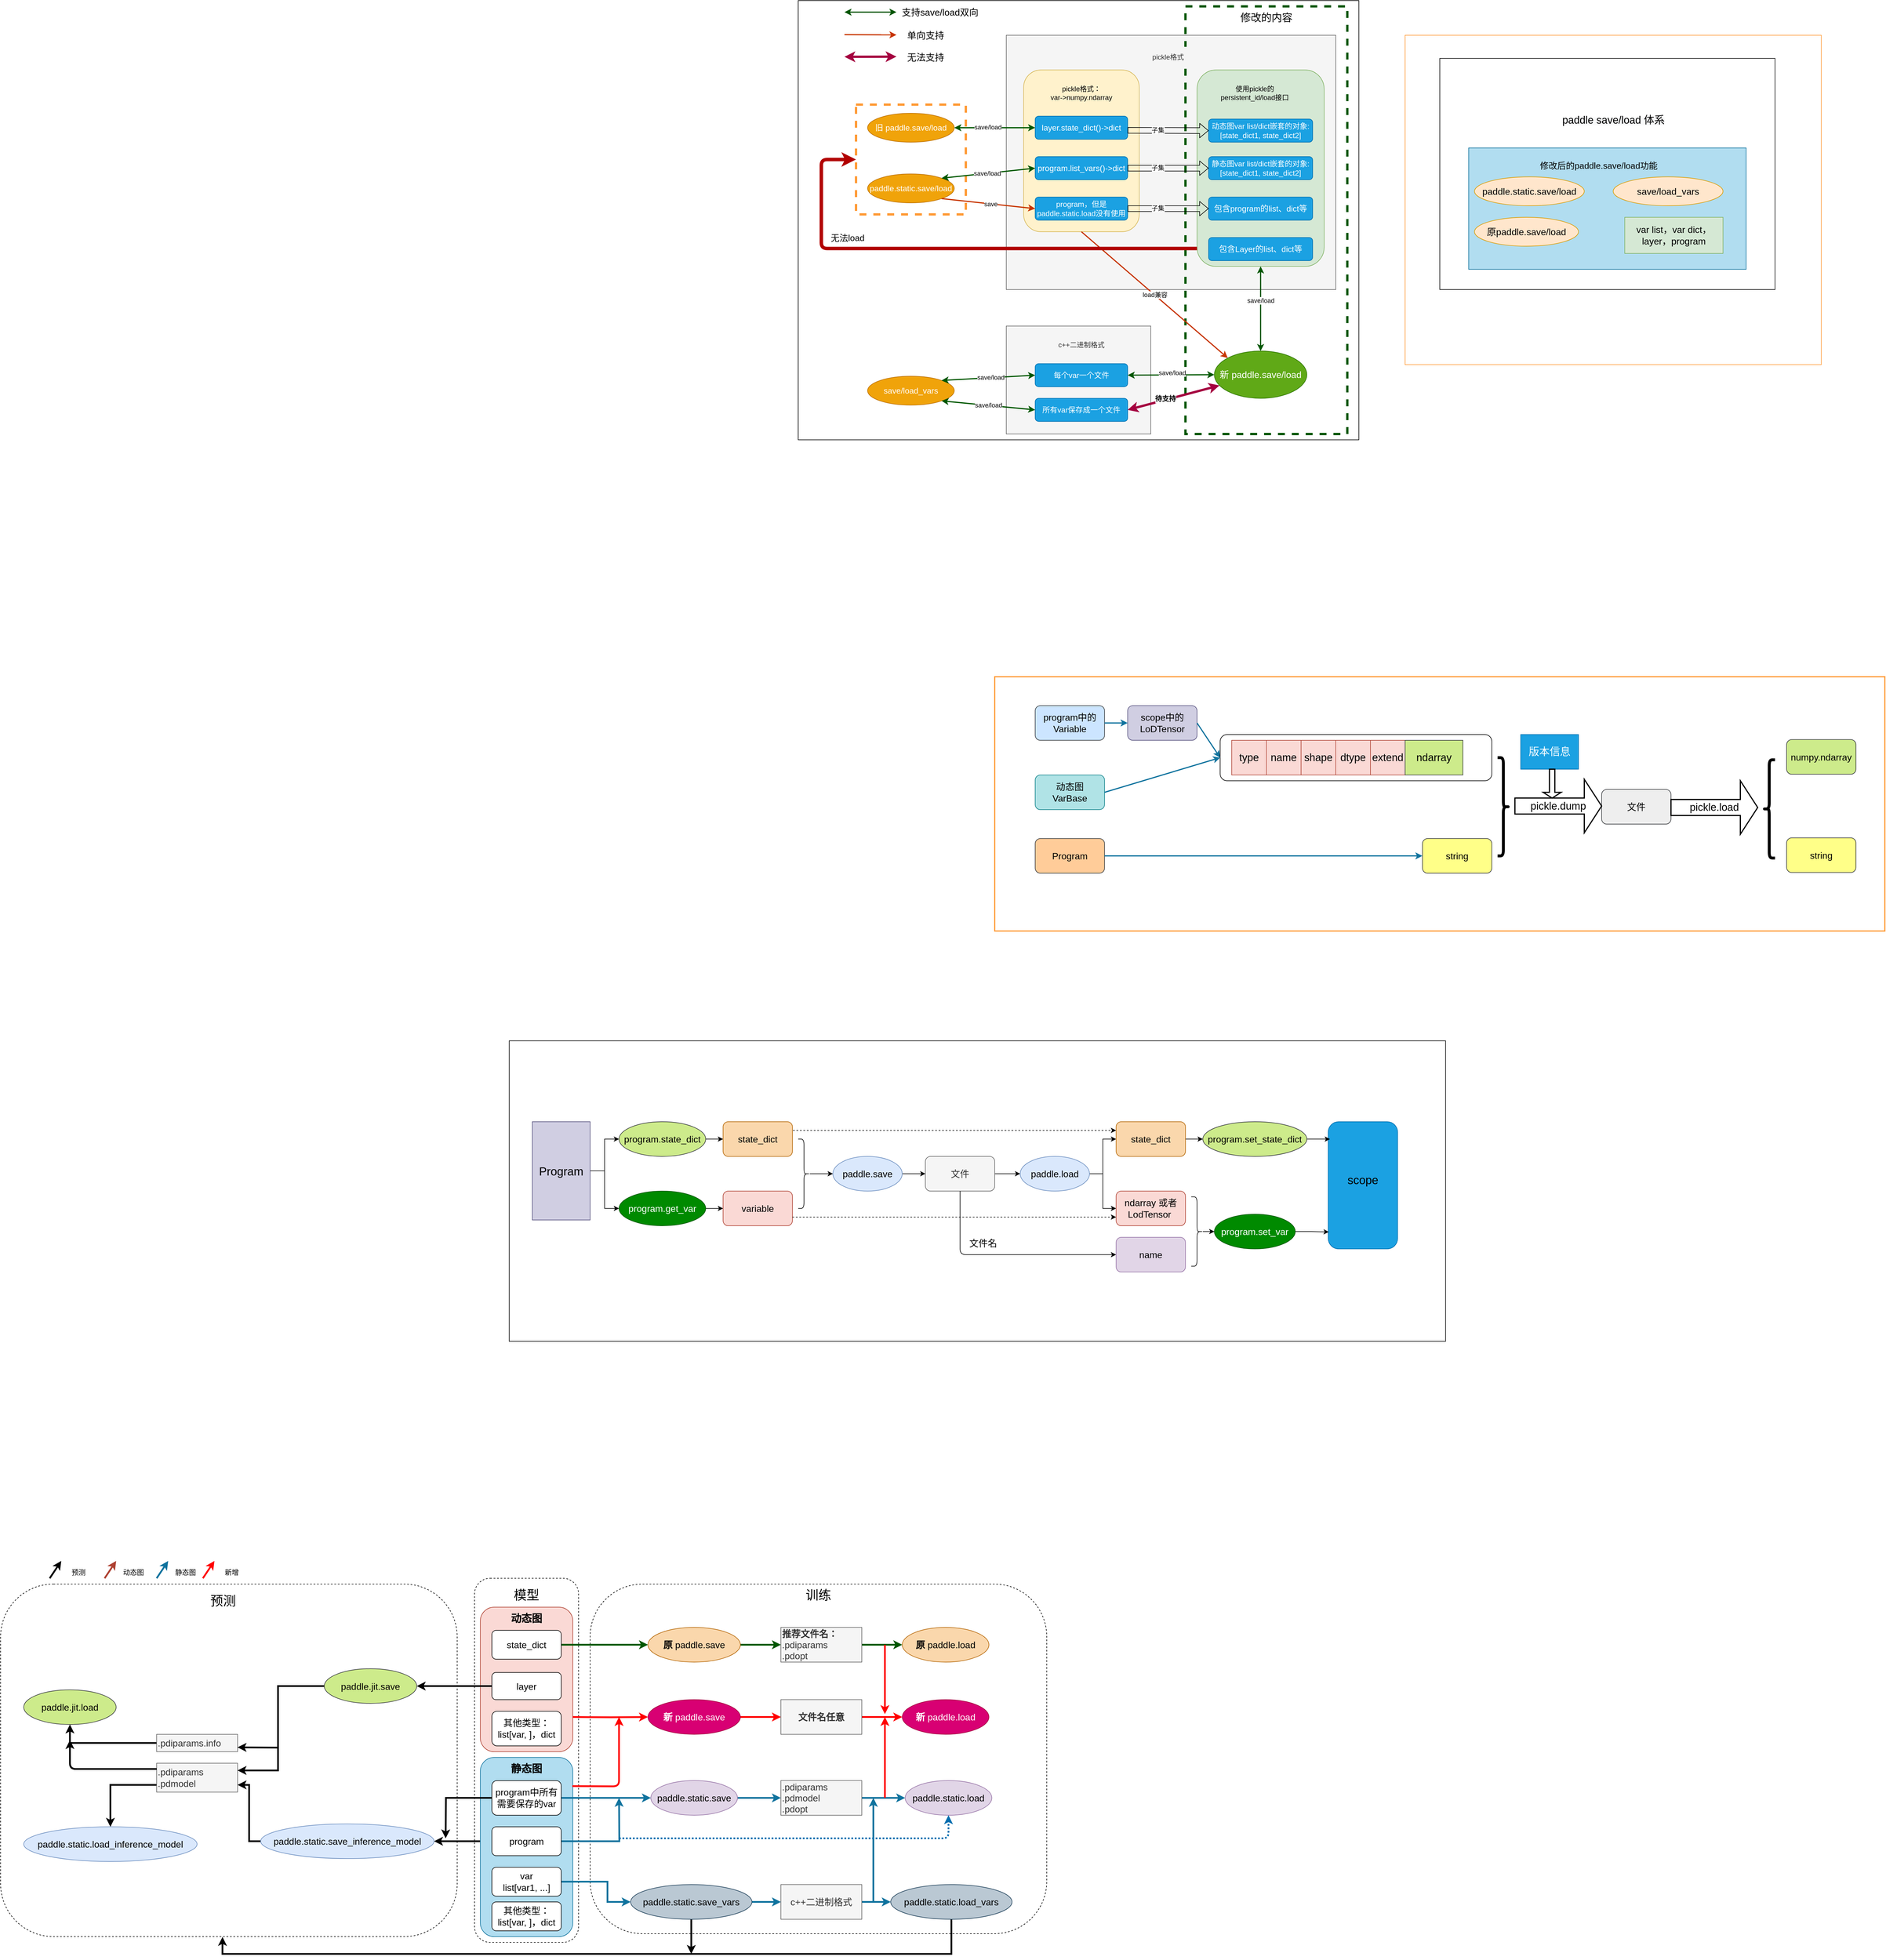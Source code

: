 <mxfile version="14.2.9" type="github">
  <diagram id="tt5JFjFHPFmkW61CNUUX" name="Page-1">
    <mxGraphModel dx="3497" dy="1063" grid="1" gridSize="10" guides="1" tooltips="1" connect="1" arrows="1" fold="1" page="1" pageScale="1" pageWidth="827" pageHeight="1169" math="0" shadow="0">
      <root>
        <mxCell id="0" />
        <mxCell id="1" parent="0" />
        <mxCell id="Ph8qUbonIxoOzbeLghJh-135" value="&lt;font style=&quot;font-size: 16px&quot;&gt;&lt;br&gt;&lt;/font&gt;" style="rounded=1;whiteSpace=wrap;html=1;strokeColor=#000000;strokeWidth=1;dashed=1;fillColor=none;" vertex="1" parent="1">
          <mxGeometry x="-450" y="2800" width="790" height="605" as="geometry" />
        </mxCell>
        <mxCell id="Ph8qUbonIxoOzbeLghJh-85" value="&lt;font style=&quot;font-size: 16px&quot;&gt;&lt;br&gt;&lt;/font&gt;" style="rounded=1;whiteSpace=wrap;html=1;strokeColor=#000000;strokeWidth=1;dashed=1;fillColor=none;" vertex="1" parent="1">
          <mxGeometry x="-1470" y="2800" width="790" height="610" as="geometry" />
        </mxCell>
        <mxCell id="Ph8qUbonIxoOzbeLghJh-73" value="&lt;font style=&quot;font-size: 16px&quot;&gt;&lt;br&gt;&lt;/font&gt;" style="rounded=1;whiteSpace=wrap;html=1;strokeColor=#000000;strokeWidth=1;dashed=1;fillColor=none;" vertex="1" parent="1">
          <mxGeometry x="-650" y="2790" width="180" height="630" as="geometry" />
        </mxCell>
        <mxCell id="Ph8qUbonIxoOzbeLghJh-91" value="" style="edgeStyle=orthogonalEdgeStyle;rounded=0;orthogonalLoop=1;jettySize=auto;html=1;exitX=0;exitY=0.5;exitDx=0;exitDy=0;fillColor=#d0cee2;strokeWidth=3;" edge="1" parent="1" source="Ph8qUbonIxoOzbeLghJh-66" target="Ph8qUbonIxoOzbeLghJh-76">
          <mxGeometry relative="1" as="geometry" />
        </mxCell>
        <mxCell id="Ph8qUbonIxoOzbeLghJh-63" value="&lt;font style=&quot;font-size: 16px&quot;&gt;&lt;br&gt;&lt;/font&gt;" style="rounded=1;whiteSpace=wrap;html=1;strokeColor=#10739e;strokeWidth=1;fillColor=#b1ddf0;" vertex="1" parent="1">
          <mxGeometry x="-640" y="3100" width="160" height="310" as="geometry" />
        </mxCell>
        <mxCell id="0Mp4NktpAigXA8W8LPm4-13" value="" style="rounded=0;whiteSpace=wrap;html=1;" parent="1" vertex="1">
          <mxGeometry x="-90" y="60" width="970" height="760" as="geometry" />
        </mxCell>
        <mxCell id="qJTZwnVhEVgrwr9GslrN-109" value="" style="rounded=0;whiteSpace=wrap;html=1;strokeColor=#FF9933;strokeWidth=2;fillColor=#FFFFFF;" parent="1" vertex="1">
          <mxGeometry x="250" y="1230" width="1540" height="440" as="geometry" />
        </mxCell>
        <mxCell id="qJTZwnVhEVgrwr9GslrN-70" value="" style="rounded=0;whiteSpace=wrap;html=1;strokeColor=#FF9933;strokeWidth=1;fillColor=#FFFFFF;" parent="1" vertex="1">
          <mxGeometry x="960" y="120" width="720" height="570" as="geometry" />
        </mxCell>
        <mxCell id="qJTZwnVhEVgrwr9GslrN-68" value="&lt;meta charset=&quot;utf-8&quot;&gt;&lt;span style=&quot;color: rgb(0, 0, 0); font-family: helvetica; font-size: 15px; font-style: normal; font-weight: 400; letter-spacing: normal; text-align: center; text-indent: 0px; text-transform: none; word-spacing: 0px; background-color: rgb(248, 249, 250); display: inline; float: none;&quot;&gt;新 paddle.save、load&lt;/span&gt;" style="rounded=0;whiteSpace=wrap;html=1;strokeWidth=1;fillColor=#FFFFFF;" parent="1" vertex="1">
          <mxGeometry x="1020" y="160" width="580" height="400" as="geometry" />
        </mxCell>
        <mxCell id="qJTZwnVhEVgrwr9GslrN-66" value="" style="rounded=0;whiteSpace=wrap;html=1;strokeWidth=1;fillColor=#b1ddf0;strokeColor=#10739e;" parent="1" vertex="1">
          <mxGeometry x="1070" y="315" width="480" height="210" as="geometry" />
        </mxCell>
        <mxCell id="FwvYShrbWAnCKhNYx9Qg-18" value="" style="rounded=0;whiteSpace=wrap;html=1;fillColor=#f5f5f5;strokeColor=#666666;fontColor=#333333;" parent="1" vertex="1">
          <mxGeometry x="270" y="120" width="570" height="440" as="geometry" />
        </mxCell>
        <mxCell id="qJTZwnVhEVgrwr9GslrN-50" value="" style="rounded=0;whiteSpace=wrap;html=1;dashed=1;strokeColor=#005700;strokeWidth=4;fontColor=#ffffff;fillColor=none;" parent="1" vertex="1">
          <mxGeometry x="580" y="70" width="280" height="740" as="geometry" />
        </mxCell>
        <mxCell id="qJTZwnVhEVgrwr9GslrN-44" value="" style="rounded=0;whiteSpace=wrap;html=1;strokeColor=#FF9933;strokeWidth=4;fillColor=none;dashed=1;" parent="1" vertex="1">
          <mxGeometry x="10" y="240" width="190" height="190" as="geometry" />
        </mxCell>
        <mxCell id="qJTZwnVhEVgrwr9GslrN-12" value="" style="rounded=0;whiteSpace=wrap;html=1;fillColor=#f5f5f5;strokeColor=#666666;fontColor=#333333;" parent="1" vertex="1">
          <mxGeometry x="270" y="623.21" width="250" height="186.79" as="geometry" />
        </mxCell>
        <mxCell id="FwvYShrbWAnCKhNYx9Qg-17" value="" style="rounded=1;whiteSpace=wrap;html=1;fillColor=#fff2cc;strokeColor=#d6b656;" parent="1" vertex="1">
          <mxGeometry x="300" y="180" width="200" height="280" as="geometry" />
        </mxCell>
        <mxCell id="FwvYShrbWAnCKhNYx9Qg-24" value="" style="rounded=1;whiteSpace=wrap;html=1;fillColor=#d5e8d4;strokeColor=#82b366;" parent="1" vertex="1">
          <mxGeometry x="600" y="180" width="220" height="340" as="geometry" />
        </mxCell>
        <mxCell id="FwvYShrbWAnCKhNYx9Qg-2" value="&lt;font style=&quot;font-size: 14px&quot;&gt;layer.state_dict()-&amp;gt;dict&lt;/font&gt;" style="rounded=1;whiteSpace=wrap;html=1;fillColor=#1ba1e2;strokeColor=#006EAF;fontColor=#ffffff;" parent="1" vertex="1">
          <mxGeometry x="320" y="260" width="160" height="40" as="geometry" />
        </mxCell>
        <mxCell id="FwvYShrbWAnCKhNYx9Qg-10" value="&lt;font style=&quot;font-size: 14px&quot;&gt;program.list_vars()-&amp;gt;dict&lt;/font&gt;" style="rounded=1;whiteSpace=wrap;html=1;fillColor=#1ba1e2;strokeColor=#006EAF;fontColor=#ffffff;" parent="1" vertex="1">
          <mxGeometry x="320" y="330" width="160" height="40" as="geometry" />
        </mxCell>
        <mxCell id="FwvYShrbWAnCKhNYx9Qg-11" value="&lt;font style=&quot;font-size: 13px&quot;&gt;program，但是paddle.static.load没有使用&lt;/font&gt;" style="rounded=1;whiteSpace=wrap;html=1;fillColor=#1ba1e2;strokeColor=#006EAF;fontColor=#ffffff;" parent="1" vertex="1">
          <mxGeometry x="320" y="400" width="160" height="40" as="geometry" />
        </mxCell>
        <mxCell id="FwvYShrbWAnCKhNYx9Qg-12" value="&lt;font style=&quot;font-size: 13px&quot;&gt;每个var一个文件&lt;/font&gt;" style="rounded=1;whiteSpace=wrap;html=1;fillColor=#1ba1e2;strokeColor=#006EAF;fontColor=#ffffff;" parent="1" vertex="1">
          <mxGeometry x="320" y="688.21" width="160" height="40" as="geometry" />
        </mxCell>
        <mxCell id="FwvYShrbWAnCKhNYx9Qg-13" value="&lt;font style=&quot;font-size: 13px&quot;&gt;所有var保存成一个文件&lt;/font&gt;" style="rounded=1;whiteSpace=wrap;html=1;fillColor=#1ba1e2;strokeColor=#006EAF;fontColor=#ffffff;" parent="1" vertex="1">
          <mxGeometry x="320" y="748.21" width="160" height="40" as="geometry" />
        </mxCell>
        <mxCell id="FwvYShrbWAnCKhNYx9Qg-15" value="c++二进制格式" style="rounded=1;whiteSpace=wrap;html=1;fillColor=#f5f5f5;fontColor=#333333;strokeColor=none;" parent="1" vertex="1">
          <mxGeometry x="330" y="638.21" width="140" height="35" as="geometry" />
        </mxCell>
        <mxCell id="FwvYShrbWAnCKhNYx9Qg-19" value="&lt;font style=&quot;font-size: 13px&quot;&gt;动态图var list/dict嵌套的对象:&lt;br&gt;[state_dict1, state_dict2]&lt;/font&gt;" style="rounded=1;whiteSpace=wrap;html=1;fillColor=#1ba1e2;strokeColor=#006EAF;fontColor=#ffffff;" parent="1" vertex="1">
          <mxGeometry x="620" y="265" width="180" height="40" as="geometry" />
        </mxCell>
        <mxCell id="FwvYShrbWAnCKhNYx9Qg-22" value="pickle格式：&lt;br&gt;var-&amp;gt;numpy.ndarray" style="rounded=1;whiteSpace=wrap;html=1;fillColor=#fff2cc;strokeColor=none;" parent="1" vertex="1">
          <mxGeometry x="320" y="200" width="160" height="40" as="geometry" />
        </mxCell>
        <mxCell id="FwvYShrbWAnCKhNYx9Qg-23" value="&lt;font style=&quot;font-size: 14px&quot;&gt;包含program的list、dict等&lt;/font&gt;" style="rounded=1;whiteSpace=wrap;html=1;fillColor=#1ba1e2;strokeColor=#006EAF;fontColor=#ffffff;" parent="1" vertex="1">
          <mxGeometry x="620" y="400" width="180" height="40" as="geometry" />
        </mxCell>
        <mxCell id="FwvYShrbWAnCKhNYx9Qg-26" value="使用pickle的persistent_id/load接口" style="rounded=1;whiteSpace=wrap;html=1;fillColor=#d5e8d4;strokeColor=none;" parent="1" vertex="1">
          <mxGeometry x="620" y="200" width="160" height="40" as="geometry" />
        </mxCell>
        <mxCell id="FwvYShrbWAnCKhNYx9Qg-27" value="pickle格式" style="rounded=1;whiteSpace=wrap;html=1;fillColor=#f5f5f5;fontColor=#333333;strokeColor=none;" parent="1" vertex="1">
          <mxGeometry x="480" y="140" width="140" height="35" as="geometry" />
        </mxCell>
        <mxCell id="FwvYShrbWAnCKhNYx9Qg-35" value="&lt;font style=&quot;font-size: 14px&quot;&gt;paddle.static.save/load&lt;/font&gt;" style="ellipse;whiteSpace=wrap;html=1;fillColor=#f0a30a;strokeColor=#BD7000;fontColor=#ffffff;" parent="1" vertex="1">
          <mxGeometry x="30" y="360" width="150" height="50" as="geometry" />
        </mxCell>
        <mxCell id="FwvYShrbWAnCKhNYx9Qg-36" value="&lt;font style=&quot;font-size: 14px&quot;&gt;旧 paddle.save/load&lt;/font&gt;" style="ellipse;whiteSpace=wrap;html=1;fillColor=#f0a30a;strokeColor=#BD7000;fontColor=#ffffff;" parent="1" vertex="1">
          <mxGeometry x="30" y="255" width="150" height="50" as="geometry" />
        </mxCell>
        <mxCell id="FwvYShrbWAnCKhNYx9Qg-37" value="&lt;font style=&quot;font-size: 14px&quot;&gt;save/load_vars&lt;/font&gt;" style="ellipse;whiteSpace=wrap;html=1;fillColor=#f0a30a;strokeColor=#BD7000;fontColor=#ffffff;" parent="1" vertex="1">
          <mxGeometry x="30" y="710" width="150" height="50" as="geometry" />
        </mxCell>
        <mxCell id="FwvYShrbWAnCKhNYx9Qg-40" value="" style="endArrow=classic;startArrow=classic;html=1;exitX=1;exitY=0.5;exitDx=0;exitDy=0;entryX=0;entryY=0.5;entryDx=0;entryDy=0;strokeWidth=2;fillColor=#008a00;strokeColor=#005700;" parent="1" source="FwvYShrbWAnCKhNYx9Qg-36" target="FwvYShrbWAnCKhNYx9Qg-2" edge="1">
          <mxGeometry width="50" height="50" relative="1" as="geometry">
            <mxPoint x="170" y="440" as="sourcePoint" />
            <mxPoint x="320" y="300" as="targetPoint" />
          </mxGeometry>
        </mxCell>
        <mxCell id="qJTZwnVhEVgrwr9GslrN-21" value="save/load" style="edgeLabel;html=1;align=center;verticalAlign=middle;resizable=0;points=[];" parent="FwvYShrbWAnCKhNYx9Qg-40" vertex="1" connectable="0">
          <mxGeometry x="-0.171" y="1" relative="1" as="geometry">
            <mxPoint as="offset" />
          </mxGeometry>
        </mxCell>
        <mxCell id="FwvYShrbWAnCKhNYx9Qg-41" value="" style="endArrow=classic;startArrow=classic;html=1;exitX=1;exitY=0;exitDx=0;exitDy=0;entryX=0;entryY=0.5;entryDx=0;entryDy=0;strokeWidth=2;fillColor=#008a00;strokeColor=#005700;" parent="1" source="FwvYShrbWAnCKhNYx9Qg-35" target="FwvYShrbWAnCKhNYx9Qg-10" edge="1">
          <mxGeometry width="50" height="50" relative="1" as="geometry">
            <mxPoint x="130" y="430" as="sourcePoint" />
            <mxPoint x="320" y="360" as="targetPoint" />
          </mxGeometry>
        </mxCell>
        <mxCell id="qJTZwnVhEVgrwr9GslrN-22" value="save/load" style="edgeLabel;html=1;align=center;verticalAlign=middle;resizable=0;points=[];" parent="FwvYShrbWAnCKhNYx9Qg-41" vertex="1" connectable="0">
          <mxGeometry x="-0.025" relative="1" as="geometry">
            <mxPoint as="offset" />
          </mxGeometry>
        </mxCell>
        <mxCell id="FwvYShrbWAnCKhNYx9Qg-42" value="" style="endArrow=classic;html=1;exitX=1;exitY=1;exitDx=0;exitDy=0;entryX=0;entryY=0.5;entryDx=0;entryDy=0;strokeWidth=2;fillColor=#fa6800;strokeColor=#C73500;" parent="1" source="FwvYShrbWAnCKhNYx9Qg-35" target="FwvYShrbWAnCKhNYx9Qg-11" edge="1">
          <mxGeometry width="50" height="50" relative="1" as="geometry">
            <mxPoint x="100" y="420" as="sourcePoint" />
            <mxPoint x="320" y="420" as="targetPoint" />
          </mxGeometry>
        </mxCell>
        <mxCell id="qJTZwnVhEVgrwr9GslrN-23" value="save" style="edgeLabel;html=1;align=center;verticalAlign=middle;resizable=0;points=[];" parent="FwvYShrbWAnCKhNYx9Qg-42" vertex="1" connectable="0">
          <mxGeometry x="0.049" relative="1" as="geometry">
            <mxPoint as="offset" />
          </mxGeometry>
        </mxCell>
        <mxCell id="FwvYShrbWAnCKhNYx9Qg-43" value="" style="endArrow=classic;startArrow=classic;html=1;entryX=0;entryY=0.5;entryDx=0;entryDy=0;exitX=1;exitY=0;exitDx=0;exitDy=0;strokeWidth=2;fillColor=#008a00;strokeColor=#005700;" parent="1" source="FwvYShrbWAnCKhNYx9Qg-37" target="FwvYShrbWAnCKhNYx9Qg-12" edge="1">
          <mxGeometry width="50" height="50" relative="1" as="geometry">
            <mxPoint x="210" y="758.21" as="sourcePoint" />
            <mxPoint x="260" y="708.21" as="targetPoint" />
          </mxGeometry>
        </mxCell>
        <mxCell id="qJTZwnVhEVgrwr9GslrN-24" value="save/load" style="edgeLabel;html=1;align=center;verticalAlign=middle;resizable=0;points=[];" parent="FwvYShrbWAnCKhNYx9Qg-43" vertex="1" connectable="0">
          <mxGeometry x="0.05" y="1" relative="1" as="geometry">
            <mxPoint as="offset" />
          </mxGeometry>
        </mxCell>
        <mxCell id="FwvYShrbWAnCKhNYx9Qg-44" value="save/load" style="endArrow=classic;startArrow=classic;html=1;entryX=0;entryY=0.5;entryDx=0;entryDy=0;exitX=1;exitY=1;exitDx=0;exitDy=0;strokeWidth=2;fillColor=#008a00;strokeColor=#005700;" parent="1" source="FwvYShrbWAnCKhNYx9Qg-37" target="FwvYShrbWAnCKhNYx9Qg-13" edge="1">
          <mxGeometry width="50" height="50" relative="1" as="geometry">
            <mxPoint x="190" y="798.21" as="sourcePoint" />
            <mxPoint x="240" y="748.21" as="targetPoint" />
          </mxGeometry>
        </mxCell>
        <mxCell id="FwvYShrbWAnCKhNYx9Qg-46" value="&lt;font style=&quot;font-size: 16px&quot;&gt;新 paddle.save/load&lt;/font&gt;" style="ellipse;whiteSpace=wrap;html=1;fillColor=#60a917;strokeColor=#2D7600;fontColor=#ffffff;" parent="1" vertex="1">
          <mxGeometry x="630" y="666.42" width="160" height="81.79" as="geometry" />
        </mxCell>
        <mxCell id="qJTZwnVhEVgrwr9GslrN-5" value="" style="endArrow=classic;html=1;entryX=0;entryY=0;entryDx=0;entryDy=0;exitX=0.5;exitY=1;exitDx=0;exitDy=0;strokeWidth=2;fillColor=#fa6800;strokeColor=#C73500;" parent="1" source="FwvYShrbWAnCKhNYx9Qg-17" target="FwvYShrbWAnCKhNYx9Qg-46" edge="1">
          <mxGeometry relative="1" as="geometry">
            <mxPoint x="400" y="470" as="sourcePoint" />
            <mxPoint x="630" y="510" as="targetPoint" />
          </mxGeometry>
        </mxCell>
        <mxCell id="qJTZwnVhEVgrwr9GslrN-6" value="load兼容" style="edgeLabel;resizable=0;html=1;align=center;verticalAlign=middle;" parent="qJTZwnVhEVgrwr9GslrN-5" connectable="0" vertex="1">
          <mxGeometry relative="1" as="geometry" />
        </mxCell>
        <mxCell id="qJTZwnVhEVgrwr9GslrN-7" value="" style="endArrow=classic;startArrow=classic;html=1;entryX=0.5;entryY=1;entryDx=0;entryDy=0;exitX=0.5;exitY=0;exitDx=0;exitDy=0;strokeWidth=2;fillColor=#008a00;strokeColor=#005700;" parent="1" source="FwvYShrbWAnCKhNYx9Qg-46" target="FwvYShrbWAnCKhNYx9Qg-24" edge="1">
          <mxGeometry width="50" height="50" relative="1" as="geometry">
            <mxPoint x="680" y="570" as="sourcePoint" />
            <mxPoint x="730" y="520" as="targetPoint" />
          </mxGeometry>
        </mxCell>
        <mxCell id="qJTZwnVhEVgrwr9GslrN-26" value="save/load" style="edgeLabel;html=1;align=center;verticalAlign=middle;resizable=0;points=[];" parent="qJTZwnVhEVgrwr9GslrN-7" vertex="1" connectable="0">
          <mxGeometry x="0.203" relative="1" as="geometry">
            <mxPoint as="offset" />
          </mxGeometry>
        </mxCell>
        <mxCell id="qJTZwnVhEVgrwr9GslrN-8" value="" style="endArrow=classic;startArrow=classic;html=1;entryX=0;entryY=0.5;entryDx=0;entryDy=0;exitX=1;exitY=0.5;exitDx=0;exitDy=0;strokeWidth=2;fillColor=#008a00;strokeColor=#005700;" parent="1" source="FwvYShrbWAnCKhNYx9Qg-12" target="FwvYShrbWAnCKhNYx9Qg-46" edge="1">
          <mxGeometry width="50" height="50" relative="1" as="geometry">
            <mxPoint x="460" y="628.21" as="sourcePoint" />
            <mxPoint x="510" y="578.21" as="targetPoint" />
          </mxGeometry>
        </mxCell>
        <mxCell id="qJTZwnVhEVgrwr9GslrN-25" value="save/load" style="edgeLabel;html=1;align=center;verticalAlign=middle;resizable=0;points=[];" parent="qJTZwnVhEVgrwr9GslrN-8" vertex="1" connectable="0">
          <mxGeometry x="0.022" y="4" relative="1" as="geometry">
            <mxPoint as="offset" />
          </mxGeometry>
        </mxCell>
        <mxCell id="qJTZwnVhEVgrwr9GslrN-10" value="&lt;font style=&quot;font-size: 13px&quot;&gt;静态图var list/dict嵌套的对象:&lt;br&gt;[state_dict1, state_dict2]&lt;/font&gt;" style="rounded=1;whiteSpace=wrap;html=1;fillColor=#1ba1e2;strokeColor=#006EAF;fontColor=#ffffff;" parent="1" vertex="1">
          <mxGeometry x="620" y="330" width="180" height="40" as="geometry" />
        </mxCell>
        <mxCell id="qJTZwnVhEVgrwr9GslrN-13" value="" style="shape=flexArrow;endArrow=classic;html=1;entryX=0;entryY=0.5;entryDx=0;entryDy=0;exitX=1;exitY=0.5;exitDx=0;exitDy=0;endWidth=14;endSize=4.67;" parent="1" source="FwvYShrbWAnCKhNYx9Qg-10" target="qJTZwnVhEVgrwr9GslrN-10" edge="1">
          <mxGeometry width="50" height="50" relative="1" as="geometry">
            <mxPoint x="410" y="410" as="sourcePoint" />
            <mxPoint x="460" y="360" as="targetPoint" />
          </mxGeometry>
        </mxCell>
        <mxCell id="qJTZwnVhEVgrwr9GslrN-14" value="子集" style="edgeLabel;html=1;align=center;verticalAlign=middle;resizable=0;points=[];" parent="qJTZwnVhEVgrwr9GslrN-13" vertex="1" connectable="0">
          <mxGeometry x="-0.267" y="1" relative="1" as="geometry">
            <mxPoint as="offset" />
          </mxGeometry>
        </mxCell>
        <mxCell id="qJTZwnVhEVgrwr9GslrN-17" value="" style="shape=flexArrow;endArrow=classic;html=1;entryX=0;entryY=0.5;entryDx=0;entryDy=0;exitX=1;exitY=0.5;exitDx=0;exitDy=0;endWidth=14;endSize=4.67;" parent="1" target="FwvYShrbWAnCKhNYx9Qg-19" edge="1">
          <mxGeometry width="50" height="50" relative="1" as="geometry">
            <mxPoint x="480" y="284.5" as="sourcePoint" />
            <mxPoint x="600" y="284.5" as="targetPoint" />
          </mxGeometry>
        </mxCell>
        <mxCell id="qJTZwnVhEVgrwr9GslrN-18" value="子集" style="edgeLabel;html=1;align=center;verticalAlign=middle;resizable=0;points=[];" parent="qJTZwnVhEVgrwr9GslrN-17" vertex="1" connectable="0">
          <mxGeometry x="-0.267" y="1" relative="1" as="geometry">
            <mxPoint as="offset" />
          </mxGeometry>
        </mxCell>
        <mxCell id="qJTZwnVhEVgrwr9GslrN-19" value="" style="shape=flexArrow;endArrow=classic;html=1;entryX=0;entryY=0.5;entryDx=0;entryDy=0;exitX=1;exitY=0.5;exitDx=0;exitDy=0;endWidth=14;endSize=4.67;" parent="1" target="FwvYShrbWAnCKhNYx9Qg-23" edge="1">
          <mxGeometry width="50" height="50" relative="1" as="geometry">
            <mxPoint x="480" y="420" as="sourcePoint" />
            <mxPoint x="600" y="420" as="targetPoint" />
          </mxGeometry>
        </mxCell>
        <mxCell id="qJTZwnVhEVgrwr9GslrN-20" value="子集" style="edgeLabel;html=1;align=center;verticalAlign=middle;resizable=0;points=[];" parent="qJTZwnVhEVgrwr9GslrN-19" vertex="1" connectable="0">
          <mxGeometry x="-0.267" y="1" relative="1" as="geometry">
            <mxPoint as="offset" />
          </mxGeometry>
        </mxCell>
        <mxCell id="qJTZwnVhEVgrwr9GslrN-27" value="" style="edgeStyle=segmentEdgeStyle;endArrow=classic;html=1;fillColor=#e51400;strokeColor=#B20000;strokeWidth=6;entryX=0;entryY=0.5;entryDx=0;entryDy=0;" parent="1" source="FwvYShrbWAnCKhNYx9Qg-24" target="qJTZwnVhEVgrwr9GslrN-44" edge="1">
          <mxGeometry width="50" height="50" relative="1" as="geometry">
            <mxPoint x="577" y="489" as="sourcePoint" />
            <mxPoint x="3" y="335" as="targetPoint" />
            <Array as="points">
              <mxPoint x="-50" y="489" />
              <mxPoint x="-50" y="335" />
            </Array>
          </mxGeometry>
        </mxCell>
        <mxCell id="qJTZwnVhEVgrwr9GslrN-29" value="&lt;font style=&quot;font-size: 15px&quot;&gt;无法load&lt;/font&gt;" style="text;html=1;align=center;verticalAlign=middle;resizable=0;points=[];autosize=1;" parent="1" vertex="1">
          <mxGeometry x="-40" y="460" width="70" height="20" as="geometry" />
        </mxCell>
        <mxCell id="qJTZwnVhEVgrwr9GslrN-51" value="&lt;font style=&quot;font-size: 18px&quot;&gt;修改的内容&lt;/font&gt;" style="text;html=1;align=center;verticalAlign=middle;whiteSpace=wrap;rounded=0;dashed=1;" parent="1" vertex="1">
          <mxGeometry x="665" y="80" width="110" height="20" as="geometry" />
        </mxCell>
        <mxCell id="qJTZwnVhEVgrwr9GslrN-52" value="" style="endArrow=classic;startArrow=classic;html=1;strokeWidth=4;exitX=1;exitY=0.5;exitDx=0;exitDy=0;strokeColor=#A50040;fillColor=#d80073;" parent="1" source="FwvYShrbWAnCKhNYx9Qg-13" target="FwvYShrbWAnCKhNYx9Qg-46" edge="1">
          <mxGeometry width="50" height="50" relative="1" as="geometry">
            <mxPoint x="550" y="800" as="sourcePoint" />
            <mxPoint x="600" y="750" as="targetPoint" />
          </mxGeometry>
        </mxCell>
        <mxCell id="qJTZwnVhEVgrwr9GslrN-53" value="&lt;font style=&quot;font-size: 12px&quot;&gt;&lt;b&gt;待支持&lt;/b&gt;&lt;/font&gt;" style="edgeLabel;html=1;align=center;verticalAlign=middle;resizable=0;points=[];" parent="qJTZwnVhEVgrwr9GslrN-52" vertex="1" connectable="0">
          <mxGeometry x="-0.177" y="2" relative="1" as="geometry">
            <mxPoint as="offset" />
          </mxGeometry>
        </mxCell>
        <mxCell id="qJTZwnVhEVgrwr9GslrN-55" value="&lt;font style=&quot;font-size: 14px&quot;&gt;包含Layer的list、dict等&lt;/font&gt;" style="rounded=1;whiteSpace=wrap;html=1;fillColor=#1ba1e2;strokeColor=#006EAF;fontColor=#ffffff;" parent="1" vertex="1">
          <mxGeometry x="620" y="470" width="180" height="40" as="geometry" />
        </mxCell>
        <mxCell id="qJTZwnVhEVgrwr9GslrN-59" value="&lt;font style=&quot;font-size: 16px&quot;&gt;paddle.static.save/load&lt;/font&gt;" style="ellipse;whiteSpace=wrap;html=1;strokeColor=#d79b00;strokeWidth=1;fillColor=#ffe6cc;" parent="1" vertex="1">
          <mxGeometry x="1080" y="365" width="190" height="50" as="geometry" />
        </mxCell>
        <mxCell id="qJTZwnVhEVgrwr9GslrN-61" value="&lt;font style=&quot;font-size: 16px&quot;&gt;save/load_vars&lt;/font&gt;" style="ellipse;whiteSpace=wrap;html=1;strokeColor=#d79b00;strokeWidth=1;fillColor=#ffe6cc;" parent="1" vertex="1">
          <mxGeometry x="1320" y="365" width="190" height="50" as="geometry" />
        </mxCell>
        <mxCell id="qJTZwnVhEVgrwr9GslrN-62" value="&lt;font style=&quot;font-size: 16px&quot;&gt;原paddle.save/load&lt;/font&gt;" style="ellipse;whiteSpace=wrap;html=1;strokeColor=#d79b00;strokeWidth=1;fillColor=#ffe6cc;" parent="1" vertex="1">
          <mxGeometry x="1080" y="435" width="180" height="50" as="geometry" />
        </mxCell>
        <mxCell id="qJTZwnVhEVgrwr9GslrN-64" value="&lt;font style=&quot;font-size: 16px&quot;&gt;var list，var dict，&lt;br&gt;layer，program&lt;/font&gt;" style="rounded=0;whiteSpace=wrap;html=1;strokeColor=#82b366;strokeWidth=1;fillColor=#d5e8d4;" parent="1" vertex="1">
          <mxGeometry x="1340" y="435" width="170" height="62.5" as="geometry" />
        </mxCell>
        <mxCell id="qJTZwnVhEVgrwr9GslrN-67" value="&lt;font style=&quot;font-size: 15px&quot;&gt;修改后的paddle.save/load功能&lt;/font&gt;" style="text;html=1;strokeColor=none;fillColor=none;align=center;verticalAlign=middle;whiteSpace=wrap;rounded=0;" parent="1" vertex="1">
          <mxGeometry x="1190" y="335" width="210" height="20" as="geometry" />
        </mxCell>
        <mxCell id="qJTZwnVhEVgrwr9GslrN-69" value="&lt;span style=&quot;color: rgb(0 , 0 , 0) ; font-family: &amp;#34;helvetica&amp;#34; ; font-style: normal ; font-weight: 400 ; letter-spacing: normal ; text-align: center ; text-indent: 0px ; text-transform: none ; word-spacing: 0px ; background-color: rgb(248 , 249 , 250) ; display: inline ; float: none&quot;&gt;&lt;font style=&quot;font-size: 18px&quot;&gt;paddle save/load 体系&lt;/font&gt;&lt;/span&gt;" style="text;whiteSpace=wrap;html=1;" parent="1" vertex="1">
          <mxGeometry x="1230" y="250" width="190" height="30" as="geometry" />
        </mxCell>
        <mxCell id="qJTZwnVhEVgrwr9GslrN-73" value="&lt;span style=&quot;font-size: 16px&quot;&gt;program中的Variable&lt;/span&gt;" style="rounded=1;whiteSpace=wrap;html=1;strokeWidth=1;fillColor=#cce5ff;strokeColor=#36393d;" parent="1" vertex="1">
          <mxGeometry x="320" y="1280" width="120" height="60" as="geometry" />
        </mxCell>
        <mxCell id="qJTZwnVhEVgrwr9GslrN-74" value="&lt;span style=&quot;font-size: 16px&quot;&gt;动态图&lt;br&gt;VarBase&lt;br&gt;&lt;/span&gt;" style="rounded=1;whiteSpace=wrap;html=1;strokeWidth=1;fillColor=#b0e3e6;strokeColor=#0e8088;" parent="1" vertex="1">
          <mxGeometry x="320" y="1400" width="120" height="60" as="geometry" />
        </mxCell>
        <mxCell id="qJTZwnVhEVgrwr9GslrN-76" value="&lt;span style=&quot;font-size: 16px&quot;&gt;scope中的LoDTensor&lt;/span&gt;" style="rounded=1;whiteSpace=wrap;html=1;strokeWidth=1;fillColor=#d0cee2;strokeColor=#56517e;" parent="1" vertex="1">
          <mxGeometry x="480" y="1280" width="120" height="60" as="geometry" />
        </mxCell>
        <mxCell id="qJTZwnVhEVgrwr9GslrN-77" value="" style="rounded=1;whiteSpace=wrap;html=1;strokeWidth=1;fillColor=none;" parent="1" vertex="1">
          <mxGeometry x="640" y="1330" width="470" height="80" as="geometry" />
        </mxCell>
        <mxCell id="qJTZwnVhEVgrwr9GslrN-78" value="&lt;span style=&quot;font-size: 16px&quot;&gt;文件&lt;/span&gt;" style="rounded=1;whiteSpace=wrap;html=1;strokeWidth=1;fillColor=#eeeeee;strokeColor=#36393d;" parent="1" vertex="1">
          <mxGeometry x="1300" y="1425" width="120" height="60" as="geometry" />
        </mxCell>
        <mxCell id="qJTZwnVhEVgrwr9GslrN-79" value="&lt;span style=&quot;font-size: 16px&quot;&gt;numpy.ndarray&lt;/span&gt;" style="rounded=1;whiteSpace=wrap;html=1;strokeWidth=1;fillColor=#cdeb8b;strokeColor=#36393d;" parent="1" vertex="1">
          <mxGeometry x="1620" y="1338.75" width="120" height="60" as="geometry" />
        </mxCell>
        <mxCell id="qJTZwnVhEVgrwr9GslrN-80" value="&lt;span style=&quot;font-size: 16px&quot;&gt;string&lt;/span&gt;" style="rounded=1;whiteSpace=wrap;html=1;strokeWidth=1;fillColor=#ffff88;strokeColor=#36393d;" parent="1" vertex="1">
          <mxGeometry x="990" y="1510" width="120" height="60" as="geometry" />
        </mxCell>
        <mxCell id="qJTZwnVhEVgrwr9GslrN-81" value="&lt;span style=&quot;font-size: 16px&quot;&gt;Program&lt;/span&gt;" style="rounded=1;whiteSpace=wrap;html=1;strokeWidth=1;fillColor=#ffcc99;strokeColor=#36393d;" parent="1" vertex="1">
          <mxGeometry x="320" y="1510" width="120" height="60" as="geometry" />
        </mxCell>
        <mxCell id="qJTZwnVhEVgrwr9GslrN-85" value="" style="endArrow=classic;html=1;strokeColor=#10739e;strokeWidth=2;exitX=1;exitY=0.5;exitDx=0;exitDy=0;entryX=0;entryY=0.5;entryDx=0;entryDy=0;fillColor=#b1ddf0;" parent="1" source="qJTZwnVhEVgrwr9GslrN-73" target="qJTZwnVhEVgrwr9GslrN-76" edge="1">
          <mxGeometry width="50" height="50" relative="1" as="geometry">
            <mxPoint x="440" y="1300" as="sourcePoint" />
            <mxPoint x="490" y="1250" as="targetPoint" />
          </mxGeometry>
        </mxCell>
        <mxCell id="qJTZwnVhEVgrwr9GslrN-87" value="" style="endArrow=classic;html=1;strokeColor=#10739e;strokeWidth=2;entryX=0;entryY=0.5;entryDx=0;entryDy=0;fillColor=#b1ddf0;exitX=1;exitY=0.5;exitDx=0;exitDy=0;" parent="1" source="qJTZwnVhEVgrwr9GslrN-76" target="qJTZwnVhEVgrwr9GslrN-77" edge="1">
          <mxGeometry width="50" height="50" relative="1" as="geometry">
            <mxPoint x="460" y="1410" as="sourcePoint" />
            <mxPoint x="490" y="1320" as="targetPoint" />
          </mxGeometry>
        </mxCell>
        <mxCell id="qJTZwnVhEVgrwr9GslrN-89" value="" style="endArrow=classic;html=1;strokeColor=#10739e;strokeWidth=2;exitX=1;exitY=0.5;exitDx=0;exitDy=0;entryX=0;entryY=0.5;entryDx=0;entryDy=0;fillColor=#b1ddf0;" parent="1" source="qJTZwnVhEVgrwr9GslrN-74" target="qJTZwnVhEVgrwr9GslrN-77" edge="1">
          <mxGeometry width="50" height="50" relative="1" as="geometry">
            <mxPoint x="460" y="1330" as="sourcePoint" />
            <mxPoint x="500" y="1330" as="targetPoint" />
          </mxGeometry>
        </mxCell>
        <mxCell id="qJTZwnVhEVgrwr9GslrN-90" value="" style="endArrow=classic;html=1;strokeColor=#10739e;strokeWidth=2;exitX=1;exitY=0.5;exitDx=0;exitDy=0;entryX=0;entryY=0.5;entryDx=0;entryDy=0;fillColor=#b1ddf0;" parent="1" source="qJTZwnVhEVgrwr9GslrN-81" target="qJTZwnVhEVgrwr9GslrN-80" edge="1">
          <mxGeometry width="50" height="50" relative="1" as="geometry">
            <mxPoint x="470" y="1340" as="sourcePoint" />
            <mxPoint x="510" y="1340" as="targetPoint" />
          </mxGeometry>
        </mxCell>
        <mxCell id="qJTZwnVhEVgrwr9GslrN-91" value="&lt;font style=&quot;font-size: 18px&quot;&gt;type&lt;/font&gt;" style="rounded=0;whiteSpace=wrap;html=1;strokeWidth=1;fillColor=#fad9d5;strokeColor=#ae4132;" parent="1" vertex="1">
          <mxGeometry x="660" y="1340" width="60" height="60" as="geometry" />
        </mxCell>
        <mxCell id="qJTZwnVhEVgrwr9GslrN-92" value="&lt;font style=&quot;font-size: 18px&quot;&gt;name&lt;/font&gt;" style="rounded=0;whiteSpace=wrap;html=1;strokeWidth=1;fillColor=#fad9d5;strokeColor=#ae4132;" parent="1" vertex="1">
          <mxGeometry x="720" y="1340" width="60" height="60" as="geometry" />
        </mxCell>
        <mxCell id="qJTZwnVhEVgrwr9GslrN-93" value="&lt;font style=&quot;font-size: 18px&quot;&gt;shape&lt;/font&gt;" style="rounded=0;whiteSpace=wrap;html=1;strokeWidth=1;fillColor=#fad9d5;strokeColor=#ae4132;" parent="1" vertex="1">
          <mxGeometry x="780" y="1340" width="60" height="60" as="geometry" />
        </mxCell>
        <mxCell id="qJTZwnVhEVgrwr9GslrN-94" value="&lt;font style=&quot;font-size: 18px&quot;&gt;dtype&lt;/font&gt;" style="rounded=0;whiteSpace=wrap;html=1;strokeWidth=1;fillColor=#fad9d5;strokeColor=#ae4132;" parent="1" vertex="1">
          <mxGeometry x="840" y="1340" width="60" height="60" as="geometry" />
        </mxCell>
        <mxCell id="qJTZwnVhEVgrwr9GslrN-95" value="&lt;font style=&quot;font-size: 18px&quot;&gt;extend&lt;/font&gt;" style="rounded=0;whiteSpace=wrap;html=1;strokeWidth=1;fillColor=#fad9d5;strokeColor=#ae4132;" parent="1" vertex="1">
          <mxGeometry x="900" y="1340" width="60" height="60" as="geometry" />
        </mxCell>
        <mxCell id="qJTZwnVhEVgrwr9GslrN-96" value="&lt;span style=&quot;font-size: 18px&quot;&gt;ndarray&lt;/span&gt;" style="rounded=0;whiteSpace=wrap;html=1;strokeWidth=1;fillColor=#cdeb8b;strokeColor=#36393d;" parent="1" vertex="1">
          <mxGeometry x="960" y="1340" width="100" height="60" as="geometry" />
        </mxCell>
        <mxCell id="qJTZwnVhEVgrwr9GslrN-97" value="" style="shape=curlyBracket;whiteSpace=wrap;html=1;rounded=1;strokeWidth=5;direction=west;size=0.5;" parent="1" vertex="1">
          <mxGeometry x="1120" y="1370" width="20" height="170" as="geometry" />
        </mxCell>
        <mxCell id="qJTZwnVhEVgrwr9GslrN-99" value="" style="shape=curlyBracket;whiteSpace=wrap;html=1;rounded=1;strokeWidth=5;direction=east;size=0.5;" parent="1" vertex="1">
          <mxGeometry x="1580" y="1373.75" width="20" height="170" as="geometry" />
        </mxCell>
        <mxCell id="qJTZwnVhEVgrwr9GslrN-100" value="&lt;span style=&quot;font-size: 16px&quot;&gt;string&lt;/span&gt;" style="rounded=1;whiteSpace=wrap;html=1;strokeWidth=1;fillColor=#ffff88;strokeColor=#36393d;" parent="1" vertex="1">
          <mxGeometry x="1620" y="1508.75" width="120" height="60" as="geometry" />
        </mxCell>
        <mxCell id="qJTZwnVhEVgrwr9GslrN-105" value="&lt;font style=&quot;font-size: 18px&quot;&gt;pickle.dump&lt;/font&gt;" style="shape=singleArrow;whiteSpace=wrap;html=1;strokeWidth=2;" parent="1" vertex="1">
          <mxGeometry x="1150" y="1407.5" width="150" height="92.5" as="geometry" />
        </mxCell>
        <mxCell id="qJTZwnVhEVgrwr9GslrN-107" value="&lt;font style=&quot;font-size: 18px&quot;&gt;pickle.load&lt;/font&gt;" style="shape=singleArrow;whiteSpace=wrap;html=1;strokeWidth=2;" parent="1" vertex="1">
          <mxGeometry x="1420" y="1410" width="150" height="92.5" as="geometry" />
        </mxCell>
        <mxCell id="0Mp4NktpAigXA8W8LPm4-1" value="" style="endArrow=classic;html=1;exitX=1;exitY=1;exitDx=0;exitDy=0;strokeWidth=2;fillColor=#fa6800;strokeColor=#C73500;" parent="1" edge="1">
          <mxGeometry width="50" height="50" relative="1" as="geometry">
            <mxPoint x="-9.997" y="118.998" as="sourcePoint" />
            <mxPoint x="80" y="119.32" as="targetPoint" />
          </mxGeometry>
        </mxCell>
        <mxCell id="0Mp4NktpAigXA8W8LPm4-3" value="" style="endArrow=classic;startArrow=classic;html=1;strokeWidth=4;exitX=1;exitY=0.5;exitDx=0;exitDy=0;strokeColor=#A50040;fillColor=#d80073;" parent="1" edge="1">
          <mxGeometry width="50" height="50" relative="1" as="geometry">
            <mxPoint x="-10" y="157.31" as="sourcePoint" />
            <mxPoint x="80" y="157" as="targetPoint" />
          </mxGeometry>
        </mxCell>
        <mxCell id="0Mp4NktpAigXA8W8LPm4-6" value="" style="endArrow=classic;startArrow=classic;html=1;exitX=1;exitY=0.5;exitDx=0;exitDy=0;strokeWidth=2;fillColor=#008a00;strokeColor=#005700;" parent="1" edge="1">
          <mxGeometry width="50" height="50" relative="1" as="geometry">
            <mxPoint x="-10" y="80" as="sourcePoint" />
            <mxPoint x="80" y="80" as="targetPoint" />
          </mxGeometry>
        </mxCell>
        <mxCell id="0Mp4NktpAigXA8W8LPm4-8" value="&lt;font style=&quot;font-size: 16px&quot;&gt;支持save/load双向&lt;/font&gt;" style="text;html=1;align=center;verticalAlign=middle;resizable=0;points=[];autosize=1;" parent="1" vertex="1">
          <mxGeometry x="80" y="70" width="150" height="20" as="geometry" />
        </mxCell>
        <mxCell id="0Mp4NktpAigXA8W8LPm4-9" value="&lt;font style=&quot;font-size: 16px&quot;&gt;单向支持&lt;/font&gt;" style="text;html=1;align=center;verticalAlign=middle;resizable=0;points=[];autosize=1;" parent="1" vertex="1">
          <mxGeometry x="90" y="110" width="80" height="20" as="geometry" />
        </mxCell>
        <mxCell id="0Mp4NktpAigXA8W8LPm4-10" value="&lt;font style=&quot;font-size: 16px&quot;&gt;无法支持&lt;/font&gt;" style="text;html=1;align=center;verticalAlign=middle;resizable=0;points=[];autosize=1;" parent="1" vertex="1">
          <mxGeometry x="90" y="147.5" width="80" height="20" as="geometry" />
        </mxCell>
        <mxCell id="Ph8qUbonIxoOzbeLghJh-1" value="" style="rounded=0;whiteSpace=wrap;html=1;" vertex="1" parent="1">
          <mxGeometry x="-590" y="1860" width="1620" height="520" as="geometry" />
        </mxCell>
        <mxCell id="Ph8qUbonIxoOzbeLghJh-8" style="edgeStyle=orthogonalEdgeStyle;rounded=0;orthogonalLoop=1;jettySize=auto;html=1;exitX=1;exitY=0.5;exitDx=0;exitDy=0;entryX=0;entryY=0.5;entryDx=0;entryDy=0;" edge="1" parent="1" source="Ph8qUbonIxoOzbeLghJh-2" target="Ph8qUbonIxoOzbeLghJh-3">
          <mxGeometry relative="1" as="geometry" />
        </mxCell>
        <mxCell id="Ph8qUbonIxoOzbeLghJh-35" style="edgeStyle=orthogonalEdgeStyle;rounded=0;orthogonalLoop=1;jettySize=auto;html=1;entryX=0;entryY=0.5;entryDx=0;entryDy=0;" edge="1" parent="1" source="Ph8qUbonIxoOzbeLghJh-2" target="Ph8qUbonIxoOzbeLghJh-33">
          <mxGeometry relative="1" as="geometry" />
        </mxCell>
        <mxCell id="Ph8qUbonIxoOzbeLghJh-2" value="&lt;font style=&quot;font-size: 16px&quot;&gt;paddle.load&lt;/font&gt;" style="ellipse;whiteSpace=wrap;html=1;fillColor=#dae8fc;strokeColor=#6c8ebf;" vertex="1" parent="1">
          <mxGeometry x="294" y="2060" width="120" height="60" as="geometry" />
        </mxCell>
        <mxCell id="Ph8qUbonIxoOzbeLghJh-3" value="&lt;font style=&quot;font-size: 16px&quot;&gt;ndarray 或者 LodTensor&amp;nbsp;&lt;/font&gt;" style="rounded=1;whiteSpace=wrap;html=1;fillColor=#fad9d5;strokeColor=#ae4132;" vertex="1" parent="1">
          <mxGeometry x="460" y="2120" width="120" height="60" as="geometry" />
        </mxCell>
        <mxCell id="Ph8qUbonIxoOzbeLghJh-4" value="&lt;font style=&quot;font-size: 16px&quot;&gt;name&lt;/font&gt;" style="rounded=1;whiteSpace=wrap;html=1;fillColor=#e1d5e7;strokeColor=#9673a6;" vertex="1" parent="1">
          <mxGeometry x="460" y="2200" width="120" height="60" as="geometry" />
        </mxCell>
        <mxCell id="Ph8qUbonIxoOzbeLghJh-5" value="" style="rounded=1;whiteSpace=wrap;html=1;fillColor=#1ba1e2;strokeColor=#006EAF;fontColor=#ffffff;" vertex="1" parent="1">
          <mxGeometry x="827" y="2000" width="120" height="220" as="geometry" />
        </mxCell>
        <mxCell id="Ph8qUbonIxoOzbeLghJh-6" value="&lt;font style=&quot;font-size: 20px&quot;&gt;scope&lt;/font&gt;" style="text;html=1;strokeColor=none;fillColor=none;align=center;verticalAlign=middle;whiteSpace=wrap;rounded=0;" vertex="1" parent="1">
          <mxGeometry x="867" y="2090" width="40" height="20" as="geometry" />
        </mxCell>
        <mxCell id="Ph8qUbonIxoOzbeLghJh-39" style="edgeStyle=orthogonalEdgeStyle;rounded=0;orthogonalLoop=1;jettySize=auto;html=1;entryX=0;entryY=0.5;entryDx=0;entryDy=0;" edge="1" parent="1" source="Ph8qUbonIxoOzbeLghJh-9" target="Ph8qUbonIxoOzbeLghJh-36">
          <mxGeometry relative="1" as="geometry" />
        </mxCell>
        <mxCell id="Ph8qUbonIxoOzbeLghJh-9" value="" style="shape=curlyBracket;whiteSpace=wrap;html=1;rounded=1;direction=west;" vertex="1" parent="1">
          <mxGeometry x="590" y="2130" width="20" height="120" as="geometry" />
        </mxCell>
        <mxCell id="Ph8qUbonIxoOzbeLghJh-14" style="edgeStyle=orthogonalEdgeStyle;rounded=0;orthogonalLoop=1;jettySize=auto;html=1;exitX=1;exitY=0.5;exitDx=0;exitDy=0;entryX=0;entryY=0.5;entryDx=0;entryDy=0;" edge="1" parent="1" source="Ph8qUbonIxoOzbeLghJh-12" target="Ph8qUbonIxoOzbeLghJh-2">
          <mxGeometry relative="1" as="geometry" />
        </mxCell>
        <mxCell id="Ph8qUbonIxoOzbeLghJh-12" value="&lt;font style=&quot;font-size: 16px&quot;&gt;文件&lt;/font&gt;" style="rounded=1;whiteSpace=wrap;html=1;fillColor=#f5f5f5;strokeColor=#666666;fontColor=#333333;" vertex="1" parent="1">
          <mxGeometry x="130" y="2060" width="120" height="60" as="geometry" />
        </mxCell>
        <mxCell id="Ph8qUbonIxoOzbeLghJh-16" value="" style="edgeStyle=segmentEdgeStyle;endArrow=classic;html=1;exitX=0.5;exitY=1;exitDx=0;exitDy=0;entryX=0;entryY=0.5;entryDx=0;entryDy=0;" edge="1" parent="1" source="Ph8qUbonIxoOzbeLghJh-12" target="Ph8qUbonIxoOzbeLghJh-4">
          <mxGeometry width="50" height="50" relative="1" as="geometry">
            <mxPoint x="260" y="2210" as="sourcePoint" />
            <mxPoint x="310" y="2160" as="targetPoint" />
            <Array as="points">
              <mxPoint x="190" y="2230" />
            </Array>
          </mxGeometry>
        </mxCell>
        <mxCell id="Ph8qUbonIxoOzbeLghJh-17" value="&lt;font style=&quot;font-size: 16px&quot;&gt;文件名&lt;/font&gt;" style="text;html=1;strokeColor=none;fillColor=none;align=center;verticalAlign=middle;whiteSpace=wrap;rounded=0;" vertex="1" parent="1">
          <mxGeometry x="200" y="2200" width="60" height="20" as="geometry" />
        </mxCell>
        <mxCell id="Ph8qUbonIxoOzbeLghJh-28" style="edgeStyle=orthogonalEdgeStyle;rounded=0;orthogonalLoop=1;jettySize=auto;html=1;entryX=0;entryY=0.5;entryDx=0;entryDy=0;" edge="1" parent="1" source="Ph8qUbonIxoOzbeLghJh-18" target="Ph8qUbonIxoOzbeLghJh-12">
          <mxGeometry relative="1" as="geometry" />
        </mxCell>
        <mxCell id="Ph8qUbonIxoOzbeLghJh-18" value="&lt;font style=&quot;font-size: 16px&quot;&gt;paddle.save&lt;/font&gt;" style="ellipse;whiteSpace=wrap;html=1;fillColor=#dae8fc;strokeColor=#6c8ebf;" vertex="1" parent="1">
          <mxGeometry x="-30" y="2060" width="120" height="60" as="geometry" />
        </mxCell>
        <mxCell id="Ph8qUbonIxoOzbeLghJh-31" style="edgeStyle=orthogonalEdgeStyle;rounded=0;orthogonalLoop=1;jettySize=auto;html=1;entryX=0;entryY=0.5;entryDx=0;entryDy=0;" edge="1" parent="1" source="Ph8qUbonIxoOzbeLghJh-19" target="Ph8qUbonIxoOzbeLghJh-22">
          <mxGeometry relative="1" as="geometry" />
        </mxCell>
        <mxCell id="Ph8qUbonIxoOzbeLghJh-32" style="edgeStyle=orthogonalEdgeStyle;rounded=0;orthogonalLoop=1;jettySize=auto;html=1;entryX=0;entryY=0.5;entryDx=0;entryDy=0;" edge="1" parent="1" source="Ph8qUbonIxoOzbeLghJh-19" target="Ph8qUbonIxoOzbeLghJh-21">
          <mxGeometry relative="1" as="geometry" />
        </mxCell>
        <mxCell id="Ph8qUbonIxoOzbeLghJh-19" value="&lt;font style=&quot;font-size: 20px&quot;&gt;Program&lt;/font&gt;" style="rounded=0;whiteSpace=wrap;html=1;fillColor=#d0cee2;strokeColor=#56517e;" vertex="1" parent="1">
          <mxGeometry x="-550" y="2000" width="100" height="170" as="geometry" />
        </mxCell>
        <mxCell id="Ph8qUbonIxoOzbeLghJh-29" style="edgeStyle=orthogonalEdgeStyle;rounded=0;orthogonalLoop=1;jettySize=auto;html=1;entryX=0;entryY=0.5;entryDx=0;entryDy=0;" edge="1" parent="1" source="Ph8qUbonIxoOzbeLghJh-21" target="Ph8qUbonIxoOzbeLghJh-25">
          <mxGeometry relative="1" as="geometry" />
        </mxCell>
        <mxCell id="Ph8qUbonIxoOzbeLghJh-21" value="&lt;font style=&quot;font-size: 16px&quot;&gt;program.get_var&lt;/font&gt;" style="ellipse;whiteSpace=wrap;html=1;fillColor=#008a00;strokeColor=#005700;fontColor=#ffffff;" vertex="1" parent="1">
          <mxGeometry x="-400" y="2120" width="150" height="60" as="geometry" />
        </mxCell>
        <mxCell id="Ph8qUbonIxoOzbeLghJh-30" style="edgeStyle=orthogonalEdgeStyle;rounded=0;orthogonalLoop=1;jettySize=auto;html=1;entryX=0;entryY=0.5;entryDx=0;entryDy=0;" edge="1" parent="1" source="Ph8qUbonIxoOzbeLghJh-22" target="Ph8qUbonIxoOzbeLghJh-24">
          <mxGeometry relative="1" as="geometry" />
        </mxCell>
        <mxCell id="Ph8qUbonIxoOzbeLghJh-22" value="&lt;font style=&quot;font-size: 16px&quot;&gt;program.state_dict&lt;/font&gt;" style="ellipse;whiteSpace=wrap;html=1;fillColor=#cdeb8b;strokeColor=#36393d;" vertex="1" parent="1">
          <mxGeometry x="-400" y="2000" width="150" height="60" as="geometry" />
        </mxCell>
        <mxCell id="Ph8qUbonIxoOzbeLghJh-24" value="&lt;font style=&quot;font-size: 16px&quot;&gt;state_dict&lt;/font&gt;" style="rounded=1;whiteSpace=wrap;html=1;fillColor=#fad7ac;strokeColor=#b46504;" vertex="1" parent="1">
          <mxGeometry x="-220" y="2000" width="120" height="60" as="geometry" />
        </mxCell>
        <mxCell id="Ph8qUbonIxoOzbeLghJh-25" value="&lt;font style=&quot;font-size: 16px&quot;&gt;variable&lt;/font&gt;" style="rounded=1;whiteSpace=wrap;html=1;fillColor=#fad9d5;strokeColor=#ae4132;" vertex="1" parent="1">
          <mxGeometry x="-220" y="2120" width="120" height="60" as="geometry" />
        </mxCell>
        <mxCell id="Ph8qUbonIxoOzbeLghJh-27" style="edgeStyle=orthogonalEdgeStyle;rounded=0;orthogonalLoop=1;jettySize=auto;html=1;entryX=0;entryY=0.5;entryDx=0;entryDy=0;" edge="1" parent="1" source="Ph8qUbonIxoOzbeLghJh-26" target="Ph8qUbonIxoOzbeLghJh-18">
          <mxGeometry relative="1" as="geometry" />
        </mxCell>
        <mxCell id="Ph8qUbonIxoOzbeLghJh-26" value="" style="shape=curlyBracket;whiteSpace=wrap;html=1;rounded=1;direction=west;" vertex="1" parent="1">
          <mxGeometry x="-90" y="2030" width="20" height="120" as="geometry" />
        </mxCell>
        <mxCell id="Ph8qUbonIxoOzbeLghJh-38" style="edgeStyle=orthogonalEdgeStyle;rounded=0;orthogonalLoop=1;jettySize=auto;html=1;entryX=0;entryY=0.5;entryDx=0;entryDy=0;" edge="1" parent="1" source="Ph8qUbonIxoOzbeLghJh-33" target="Ph8qUbonIxoOzbeLghJh-37">
          <mxGeometry relative="1" as="geometry" />
        </mxCell>
        <mxCell id="Ph8qUbonIxoOzbeLghJh-33" value="&lt;font style=&quot;font-size: 16px&quot;&gt;state_dict&lt;/font&gt;" style="rounded=1;whiteSpace=wrap;html=1;fillColor=#fad7ac;strokeColor=#b46504;" vertex="1" parent="1">
          <mxGeometry x="460" y="2000" width="120" height="60" as="geometry" />
        </mxCell>
        <mxCell id="Ph8qUbonIxoOzbeLghJh-42" style="edgeStyle=orthogonalEdgeStyle;rounded=0;orthogonalLoop=1;jettySize=auto;html=1;entryX=0.008;entryY=0.867;entryDx=0;entryDy=0;entryPerimeter=0;" edge="1" parent="1" source="Ph8qUbonIxoOzbeLghJh-36" target="Ph8qUbonIxoOzbeLghJh-5">
          <mxGeometry relative="1" as="geometry" />
        </mxCell>
        <mxCell id="Ph8qUbonIxoOzbeLghJh-36" value="&lt;font style=&quot;font-size: 16px&quot;&gt;program.set_var&lt;/font&gt;" style="ellipse;whiteSpace=wrap;html=1;fillColor=#008a00;strokeColor=#005700;fontColor=#ffffff;" vertex="1" parent="1">
          <mxGeometry x="630" y="2160" width="140" height="60" as="geometry" />
        </mxCell>
        <mxCell id="Ph8qUbonIxoOzbeLghJh-43" style="edgeStyle=orthogonalEdgeStyle;rounded=0;orthogonalLoop=1;jettySize=auto;html=1;" edge="1" parent="1" source="Ph8qUbonIxoOzbeLghJh-37">
          <mxGeometry relative="1" as="geometry">
            <mxPoint x="830" y="2030" as="targetPoint" />
          </mxGeometry>
        </mxCell>
        <mxCell id="Ph8qUbonIxoOzbeLghJh-37" value="&lt;font style=&quot;font-size: 16px&quot;&gt;program.set_state_dict&lt;/font&gt;" style="ellipse;whiteSpace=wrap;html=1;fillColor=#cdeb8b;strokeColor=#36393d;" vertex="1" parent="1">
          <mxGeometry x="610" y="2000" width="180" height="60" as="geometry" />
        </mxCell>
        <mxCell id="Ph8qUbonIxoOzbeLghJh-40" value="" style="endArrow=classic;html=1;dashed=1;entryX=0;entryY=0.25;entryDx=0;entryDy=0;" edge="1" parent="1" target="Ph8qUbonIxoOzbeLghJh-33">
          <mxGeometry width="50" height="50" relative="1" as="geometry">
            <mxPoint x="-99" y="2015" as="sourcePoint" />
            <mxPoint x="460" y="2008" as="targetPoint" />
          </mxGeometry>
        </mxCell>
        <mxCell id="Ph8qUbonIxoOzbeLghJh-41" value="" style="endArrow=classic;html=1;exitX=1;exitY=0.75;exitDx=0;exitDy=0;dashed=1;entryX=0;entryY=0.75;entryDx=0;entryDy=0;" edge="1" parent="1" source="Ph8qUbonIxoOzbeLghJh-25" target="Ph8qUbonIxoOzbeLghJh-3">
          <mxGeometry width="50" height="50" relative="1" as="geometry">
            <mxPoint x="-90" y="2010" as="sourcePoint" />
            <mxPoint x="460" y="2180" as="targetPoint" />
          </mxGeometry>
        </mxCell>
        <mxCell id="Ph8qUbonIxoOzbeLghJh-52" value="&lt;span style=&quot;font-size: 18px&quot;&gt;版本信息&lt;/span&gt;" style="rounded=0;whiteSpace=wrap;html=1;strokeWidth=1;fillColor=#1ba1e2;strokeColor=#006EAF;fontColor=#ffffff;" vertex="1" parent="1">
          <mxGeometry x="1160" y="1330" width="100" height="60" as="geometry" />
        </mxCell>
        <mxCell id="Ph8qUbonIxoOzbeLghJh-54" value="" style="shape=singleArrow;whiteSpace=wrap;html=1;strokeWidth=2;direction=south;" vertex="1" parent="1">
          <mxGeometry x="1198.75" y="1390" width="31.25" height="50" as="geometry" />
        </mxCell>
        <mxCell id="Ph8qUbonIxoOzbeLghJh-80" style="edgeStyle=orthogonalEdgeStyle;rounded=0;orthogonalLoop=1;jettySize=auto;html=1;entryX=0;entryY=0.5;entryDx=0;entryDy=0;strokeWidth=3;fillColor=#008a00;strokeColor=#005700;" edge="1" parent="1" source="Ph8qUbonIxoOzbeLghJh-56" target="Ph8qUbonIxoOzbeLghJh-78">
          <mxGeometry relative="1" as="geometry" />
        </mxCell>
        <mxCell id="Ph8qUbonIxoOzbeLghJh-56" value="&lt;font style=&quot;font-size: 16px&quot;&gt;&lt;b&gt;原&amp;nbsp;&lt;/b&gt;paddle.save&lt;/font&gt;" style="ellipse;whiteSpace=wrap;html=1;fillColor=#fad7ac;strokeColor=#b46504;" vertex="1" parent="1">
          <mxGeometry x="-350" y="2875" width="160" height="60" as="geometry" />
        </mxCell>
        <mxCell id="Ph8qUbonIxoOzbeLghJh-57" value="&lt;font style=&quot;font-size: 16px&quot;&gt;&lt;br&gt;&lt;/font&gt;" style="rounded=1;whiteSpace=wrap;html=1;strokeColor=#ae4132;strokeWidth=1;fillColor=#fad9d5;" vertex="1" parent="1">
          <mxGeometry x="-640" y="2840" width="160" height="250" as="geometry" />
        </mxCell>
        <mxCell id="Ph8qUbonIxoOzbeLghJh-58" value="&lt;font style=&quot;font-size: 16px&quot;&gt;&lt;b&gt;原&amp;nbsp;&lt;/b&gt;paddle.load&lt;/font&gt;" style="ellipse;whiteSpace=wrap;html=1;fillColor=#fad7ac;strokeColor=#b46504;" vertex="1" parent="1">
          <mxGeometry x="90" y="2875" width="150" height="60" as="geometry" />
        </mxCell>
        <mxCell id="Ph8qUbonIxoOzbeLghJh-110" value="" style="edgeStyle=orthogonalEdgeStyle;rounded=0;orthogonalLoop=1;jettySize=auto;html=1;fillColor=#b1ddf0;strokeColor=#10739e;strokeWidth=3;" edge="1" parent="1" source="Ph8qUbonIxoOzbeLghJh-59" target="Ph8qUbonIxoOzbeLghJh-77">
          <mxGeometry relative="1" as="geometry" />
        </mxCell>
        <mxCell id="Ph8qUbonIxoOzbeLghJh-59" value="&lt;font style=&quot;font-size: 16px&quot;&gt;paddle.static.save&lt;/font&gt;" style="ellipse;whiteSpace=wrap;html=1;fillColor=#e1d5e7;strokeColor=#9673a6;" vertex="1" parent="1">
          <mxGeometry x="-345" y="3140" width="150" height="60" as="geometry" />
        </mxCell>
        <mxCell id="Ph8qUbonIxoOzbeLghJh-88" value="" style="edgeStyle=orthogonalEdgeStyle;rounded=0;orthogonalLoop=1;jettySize=auto;html=1;exitX=0;exitY=0.5;exitDx=0;exitDy=0;fillColor=#d0cee2;strokeWidth=3;" edge="1" parent="1" source="Ph8qUbonIxoOzbeLghJh-93" target="Ph8qUbonIxoOzbeLghJh-87">
          <mxGeometry relative="1" as="geometry">
            <mxPoint x="-1100" y="3013" as="sourcePoint" />
          </mxGeometry>
        </mxCell>
        <mxCell id="Ph8qUbonIxoOzbeLghJh-103" style="edgeStyle=orthogonalEdgeStyle;rounded=0;orthogonalLoop=1;jettySize=auto;html=1;entryX=0;entryY=0.5;entryDx=0;entryDy=0;fillColor=#b1ddf0;strokeColor=#10739e;strokeWidth=3;" edge="1" parent="1" source="Ph8qUbonIxoOzbeLghJh-61" target="Ph8qUbonIxoOzbeLghJh-59">
          <mxGeometry relative="1" as="geometry" />
        </mxCell>
        <mxCell id="Ph8qUbonIxoOzbeLghJh-106" style="edgeStyle=orthogonalEdgeStyle;rounded=0;orthogonalLoop=1;jettySize=auto;html=1;fillColor=#d0cee2;strokeWidth=3;" edge="1" parent="1" source="Ph8qUbonIxoOzbeLghJh-61">
          <mxGeometry relative="1" as="geometry">
            <mxPoint x="-700" y="3240" as="targetPoint" />
          </mxGeometry>
        </mxCell>
        <mxCell id="Ph8qUbonIxoOzbeLghJh-61" value="&lt;font style=&quot;font-size: 16px&quot;&gt;program中所有需要保存的var&lt;br&gt;&lt;/font&gt;" style="rounded=1;whiteSpace=wrap;html=1;strokeColor=#000000;strokeWidth=1;" vertex="1" parent="1">
          <mxGeometry x="-620" y="3140" width="120" height="60" as="geometry" />
        </mxCell>
        <mxCell id="Ph8qUbonIxoOzbeLghJh-105" style="edgeStyle=orthogonalEdgeStyle;rounded=0;orthogonalLoop=1;jettySize=auto;html=1;entryX=0;entryY=0.5;entryDx=0;entryDy=0;fillColor=#b1ddf0;strokeColor=#10739e;strokeWidth=3;" edge="1" parent="1" source="Ph8qUbonIxoOzbeLghJh-64" target="Ph8qUbonIxoOzbeLghJh-70">
          <mxGeometry relative="1" as="geometry">
            <Array as="points">
              <mxPoint x="-420" y="3315" />
              <mxPoint x="-420" y="3350" />
            </Array>
          </mxGeometry>
        </mxCell>
        <mxCell id="Ph8qUbonIxoOzbeLghJh-64" value="&lt;font style=&quot;font-size: 16px&quot;&gt;var&lt;br&gt;list[var1, ...]&lt;br&gt;&lt;/font&gt;" style="rounded=1;whiteSpace=wrap;html=1;strokeColor=#000000;strokeWidth=1;" vertex="1" parent="1">
          <mxGeometry x="-620" y="3290" width="120" height="50" as="geometry" />
        </mxCell>
        <mxCell id="Ph8qUbonIxoOzbeLghJh-79" style="edgeStyle=orthogonalEdgeStyle;rounded=0;orthogonalLoop=1;jettySize=auto;html=1;entryX=0;entryY=0.5;entryDx=0;entryDy=0;strokeWidth=3;fillColor=#008a00;strokeColor=#005700;" edge="1" parent="1" source="Ph8qUbonIxoOzbeLghJh-65" target="Ph8qUbonIxoOzbeLghJh-56">
          <mxGeometry relative="1" as="geometry" />
        </mxCell>
        <mxCell id="Ph8qUbonIxoOzbeLghJh-65" value="&lt;font style=&quot;font-size: 16px&quot;&gt;state_dict&lt;br&gt;&lt;/font&gt;" style="rounded=1;whiteSpace=wrap;html=1;strokeColor=#000000;strokeWidth=1;" vertex="1" parent="1">
          <mxGeometry x="-620" y="2880" width="120" height="50" as="geometry" />
        </mxCell>
        <mxCell id="Ph8qUbonIxoOzbeLghJh-104" style="edgeStyle=orthogonalEdgeStyle;rounded=0;orthogonalLoop=1;jettySize=auto;html=1;fillColor=#b1ddf0;strokeColor=#10739e;strokeWidth=3;" edge="1" parent="1" source="Ph8qUbonIxoOzbeLghJh-66">
          <mxGeometry relative="1" as="geometry">
            <mxPoint x="-400" y="3170" as="targetPoint" />
          </mxGeometry>
        </mxCell>
        <mxCell id="Ph8qUbonIxoOzbeLghJh-66" value="&lt;font style=&quot;font-size: 16px&quot;&gt;program&lt;br&gt;&lt;/font&gt;" style="rounded=1;whiteSpace=wrap;html=1;strokeColor=#000000;strokeWidth=1;" vertex="1" parent="1">
          <mxGeometry x="-620" y="3220" width="120" height="50" as="geometry" />
        </mxCell>
        <mxCell id="Ph8qUbonIxoOzbeLghJh-67" value="&lt;font style=&quot;font-size: 18px&quot;&gt;&lt;b&gt;静态图&lt;/b&gt;&lt;/font&gt;" style="text;html=1;strokeColor=none;fillColor=none;align=center;verticalAlign=middle;whiteSpace=wrap;rounded=0;dashed=1;" vertex="1" parent="1">
          <mxGeometry x="-590" y="3110" width="60" height="20" as="geometry" />
        </mxCell>
        <mxCell id="Ph8qUbonIxoOzbeLghJh-68" value="&lt;font style=&quot;font-size: 18px&quot;&gt;&lt;b&gt;动态图&lt;/b&gt;&lt;/font&gt;" style="text;html=1;strokeColor=none;fillColor=none;align=center;verticalAlign=middle;whiteSpace=wrap;rounded=0;dashed=1;" vertex="1" parent="1">
          <mxGeometry x="-590" y="2850" width="60" height="20" as="geometry" />
        </mxCell>
        <mxCell id="Ph8qUbonIxoOzbeLghJh-69" value="&lt;font style=&quot;font-size: 16px&quot;&gt;paddle.static.load&lt;br&gt;&lt;/font&gt;" style="ellipse;whiteSpace=wrap;html=1;fillColor=#e1d5e7;strokeColor=#9673a6;" vertex="1" parent="1">
          <mxGeometry x="95" y="3140" width="150" height="60" as="geometry" />
        </mxCell>
        <mxCell id="Ph8qUbonIxoOzbeLghJh-108" value="" style="edgeStyle=orthogonalEdgeStyle;rounded=0;orthogonalLoop=1;jettySize=auto;html=1;fillColor=#b1ddf0;strokeColor=#10739e;strokeWidth=3;" edge="1" parent="1" source="Ph8qUbonIxoOzbeLghJh-70" target="Ph8qUbonIxoOzbeLghJh-71">
          <mxGeometry relative="1" as="geometry" />
        </mxCell>
        <mxCell id="Ph8qUbonIxoOzbeLghJh-137" style="edgeStyle=orthogonalEdgeStyle;rounded=0;orthogonalLoop=1;jettySize=auto;html=1;strokeColor=#000000;strokeWidth=3;" edge="1" parent="1" source="Ph8qUbonIxoOzbeLghJh-70">
          <mxGeometry relative="1" as="geometry">
            <mxPoint x="-275" y="3440" as="targetPoint" />
          </mxGeometry>
        </mxCell>
        <mxCell id="Ph8qUbonIxoOzbeLghJh-70" value="&lt;font style=&quot;font-size: 16px&quot;&gt;paddle.static.save_vars&lt;/font&gt;" style="ellipse;whiteSpace=wrap;html=1;fillColor=#bac8d3;strokeColor=#23445d;" vertex="1" parent="1">
          <mxGeometry x="-380" y="3320" width="210" height="60" as="geometry" />
        </mxCell>
        <mxCell id="Ph8qUbonIxoOzbeLghJh-109" value="" style="edgeStyle=orthogonalEdgeStyle;rounded=0;orthogonalLoop=1;jettySize=auto;html=1;fillColor=#b1ddf0;strokeColor=#10739e;strokeWidth=3;" edge="1" parent="1" source="Ph8qUbonIxoOzbeLghJh-71" target="Ph8qUbonIxoOzbeLghJh-107">
          <mxGeometry relative="1" as="geometry" />
        </mxCell>
        <mxCell id="Ph8qUbonIxoOzbeLghJh-71" value="&lt;font style=&quot;font-size: 16px&quot;&gt;c++二进制格式&lt;/font&gt;" style="rounded=0;whiteSpace=wrap;html=1;strokeWidth=1;fillColor=#f5f5f5;strokeColor=#666666;fontColor=#333333;" vertex="1" parent="1">
          <mxGeometry x="-120" y="3320" width="140" height="60" as="geometry" />
        </mxCell>
        <mxCell id="Ph8qUbonIxoOzbeLghJh-83" style="edgeStyle=orthogonalEdgeStyle;rounded=0;orthogonalLoop=1;jettySize=auto;html=1;entryX=1;entryY=0.5;entryDx=0;entryDy=0;strokeWidth=3;fillColor=#d0cee2;" edge="1" parent="1" source="Ph8qUbonIxoOzbeLghJh-72" target="Ph8qUbonIxoOzbeLghJh-75">
          <mxGeometry relative="1" as="geometry" />
        </mxCell>
        <mxCell id="Ph8qUbonIxoOzbeLghJh-72" value="&lt;font style=&quot;font-size: 16px&quot;&gt;layer&lt;br&gt;&lt;/font&gt;" style="rounded=1;whiteSpace=wrap;html=1;strokeColor=#000000;strokeWidth=1;" vertex="1" parent="1">
          <mxGeometry x="-620" y="2953" width="120" height="47" as="geometry" />
        </mxCell>
        <mxCell id="Ph8qUbonIxoOzbeLghJh-74" value="&lt;font style=&quot;font-size: 22px&quot;&gt;模型&lt;/font&gt;" style="text;html=1;strokeColor=none;fillColor=none;align=center;verticalAlign=middle;whiteSpace=wrap;rounded=0;dashed=1;" vertex="1" parent="1">
          <mxGeometry x="-605" y="2810" width="90" height="20" as="geometry" />
        </mxCell>
        <mxCell id="Ph8qUbonIxoOzbeLghJh-84" value="" style="edgeStyle=orthogonalEdgeStyle;rounded=0;orthogonalLoop=1;jettySize=auto;html=1;entryX=1;entryY=0.25;entryDx=0;entryDy=0;fillColor=#d0cee2;strokeWidth=3;" edge="1" parent="1" source="Ph8qUbonIxoOzbeLghJh-75" target="Ph8qUbonIxoOzbeLghJh-92">
          <mxGeometry relative="1" as="geometry">
            <mxPoint x="-1060" y="3140" as="targetPoint" />
            <Array as="points">
              <mxPoint x="-990" y="2977" />
              <mxPoint x="-990" y="3123" />
            </Array>
          </mxGeometry>
        </mxCell>
        <mxCell id="Ph8qUbonIxoOzbeLghJh-75" value="&lt;font style=&quot;font-size: 16px&quot;&gt;paddle.jit.save&lt;/font&gt;" style="ellipse;whiteSpace=wrap;html=1;fillColor=#cdeb8b;strokeColor=#36393d;" vertex="1" parent="1">
          <mxGeometry x="-910" y="2946.5" width="160" height="60" as="geometry" />
        </mxCell>
        <mxCell id="Ph8qUbonIxoOzbeLghJh-94" style="edgeStyle=orthogonalEdgeStyle;rounded=0;orthogonalLoop=1;jettySize=auto;html=1;entryX=1;entryY=0.75;entryDx=0;entryDy=0;fillColor=#d0cee2;strokeWidth=3;" edge="1" parent="1" source="Ph8qUbonIxoOzbeLghJh-76" target="Ph8qUbonIxoOzbeLghJh-92">
          <mxGeometry relative="1" as="geometry" />
        </mxCell>
        <mxCell id="Ph8qUbonIxoOzbeLghJh-76" value="&lt;font style=&quot;font-size: 16px&quot;&gt;paddle.static.save_inference_model&lt;/font&gt;" style="ellipse;whiteSpace=wrap;html=1;fillColor=#dae8fc;strokeColor=#6c8ebf;" vertex="1" parent="1">
          <mxGeometry x="-1020" y="3215" width="300" height="60" as="geometry" />
        </mxCell>
        <mxCell id="Ph8qUbonIxoOzbeLghJh-111" value="" style="edgeStyle=orthogonalEdgeStyle;rounded=0;orthogonalLoop=1;jettySize=auto;html=1;fillColor=#b1ddf0;strokeColor=#10739e;strokeWidth=3;" edge="1" parent="1" source="Ph8qUbonIxoOzbeLghJh-77" target="Ph8qUbonIxoOzbeLghJh-69">
          <mxGeometry relative="1" as="geometry" />
        </mxCell>
        <mxCell id="Ph8qUbonIxoOzbeLghJh-77" value="&lt;span style=&quot;font-size: 16px&quot;&gt;.pdiparams&lt;br&gt;&lt;div&gt;&lt;span&gt;.pdmodel&lt;/span&gt;&lt;/div&gt;&lt;div&gt;&lt;span&gt;.pdopt&lt;/span&gt;&lt;/div&gt;&lt;/span&gt;" style="rounded=0;whiteSpace=wrap;html=1;strokeWidth=1;fillColor=#f5f5f5;strokeColor=#666666;fontColor=#333333;align=left;" vertex="1" parent="1">
          <mxGeometry x="-120" y="3140" width="140" height="60" as="geometry" />
        </mxCell>
        <mxCell id="Ph8qUbonIxoOzbeLghJh-81" style="edgeStyle=orthogonalEdgeStyle;rounded=0;orthogonalLoop=1;jettySize=auto;html=1;entryX=0;entryY=0.5;entryDx=0;entryDy=0;strokeWidth=3;fillColor=#008a00;strokeColor=#005700;" edge="1" parent="1" source="Ph8qUbonIxoOzbeLghJh-78" target="Ph8qUbonIxoOzbeLghJh-58">
          <mxGeometry relative="1" as="geometry" />
        </mxCell>
        <mxCell id="Ph8qUbonIxoOzbeLghJh-78" value="&lt;div&gt;&lt;span style=&quot;font-size: 16px&quot;&gt;&lt;b&gt;推荐文件名：&lt;/b&gt;&lt;/span&gt;&lt;/div&gt;&lt;span style=&quot;font-size: 16px&quot;&gt;&lt;div&gt;&lt;span&gt;.pdiparams&lt;/span&gt;&lt;/div&gt;&lt;div&gt;&lt;span&gt;.pdopt&lt;/span&gt;&lt;br&gt;&lt;/div&gt;&lt;/span&gt;" style="rounded=0;whiteSpace=wrap;html=1;strokeWidth=1;fillColor=#f5f5f5;strokeColor=#666666;fontColor=#333333;align=left;" vertex="1" parent="1">
          <mxGeometry x="-120" y="2875" width="140" height="60" as="geometry" />
        </mxCell>
        <mxCell id="Ph8qUbonIxoOzbeLghJh-86" value="&lt;font style=&quot;font-size: 22px&quot;&gt;预测&lt;/font&gt;" style="text;html=1;strokeColor=none;fillColor=none;align=center;verticalAlign=middle;whiteSpace=wrap;rounded=0;dashed=1;" vertex="1" parent="1">
          <mxGeometry x="-1130" y="2820" width="90" height="20" as="geometry" />
        </mxCell>
        <mxCell id="Ph8qUbonIxoOzbeLghJh-87" value="&lt;font style=&quot;font-size: 16px&quot;&gt;paddle.jit.load&lt;/font&gt;" style="ellipse;whiteSpace=wrap;html=1;fillColor=#cdeb8b;strokeColor=#36393d;" vertex="1" parent="1">
          <mxGeometry x="-1430" y="2983" width="160" height="60" as="geometry" />
        </mxCell>
        <mxCell id="Ph8qUbonIxoOzbeLghJh-99" style="edgeStyle=orthogonalEdgeStyle;rounded=0;orthogonalLoop=1;jettySize=auto;html=1;exitX=0;exitY=0.75;exitDx=0;exitDy=0;entryX=0.5;entryY=0;entryDx=0;entryDy=0;fillColor=#d0cee2;strokeWidth=3;" edge="1" parent="1" source="Ph8qUbonIxoOzbeLghJh-92" target="Ph8qUbonIxoOzbeLghJh-98">
          <mxGeometry relative="1" as="geometry" />
        </mxCell>
        <mxCell id="Ph8qUbonIxoOzbeLghJh-92" value="&lt;span style=&quot;font-size: 16px&quot;&gt;.pdiparams&lt;br&gt;&lt;div&gt;&lt;span&gt;.pdmodel&lt;/span&gt;&lt;/div&gt;&lt;/span&gt;" style="rounded=0;whiteSpace=wrap;html=1;strokeWidth=1;fillColor=#f5f5f5;strokeColor=#666666;fontColor=#333333;align=left;" vertex="1" parent="1">
          <mxGeometry x="-1200" y="3110" width="140" height="50" as="geometry" />
        </mxCell>
        <mxCell id="Ph8qUbonIxoOzbeLghJh-93" value="&lt;span style=&quot;font-size: 16px&quot;&gt;.pdiparams.info&lt;/span&gt;" style="rounded=0;whiteSpace=wrap;html=1;strokeWidth=1;fillColor=#f5f5f5;strokeColor=#666666;fontColor=#333333;align=left;" vertex="1" parent="1">
          <mxGeometry x="-1200" y="3060" width="140" height="30" as="geometry" />
        </mxCell>
        <mxCell id="Ph8qUbonIxoOzbeLghJh-95" value="" style="endArrow=classic;html=1;entryX=1;entryY=0.75;entryDx=0;entryDy=0;fillColor=#d0cee2;strokeWidth=3;" edge="1" parent="1" target="Ph8qUbonIxoOzbeLghJh-93">
          <mxGeometry width="50" height="50" relative="1" as="geometry">
            <mxPoint x="-990" y="3083" as="sourcePoint" />
            <mxPoint x="-940" y="3080" as="targetPoint" />
          </mxGeometry>
        </mxCell>
        <mxCell id="Ph8qUbonIxoOzbeLghJh-96" value="" style="endArrow=classic;html=1;fillColor=#d0cee2;strokeWidth=3;" edge="1" parent="1">
          <mxGeometry width="50" height="50" relative="1" as="geometry">
            <mxPoint x="-1200" y="3120" as="sourcePoint" />
            <mxPoint x="-1350" y="3070" as="targetPoint" />
            <Array as="points">
              <mxPoint x="-1350" y="3120" />
            </Array>
          </mxGeometry>
        </mxCell>
        <mxCell id="Ph8qUbonIxoOzbeLghJh-98" value="&lt;font style=&quot;font-size: 16px&quot;&gt;paddle.static.load_inference_model&lt;/font&gt;" style="ellipse;whiteSpace=wrap;html=1;fillColor=#dae8fc;strokeColor=#6c8ebf;" vertex="1" parent="1">
          <mxGeometry x="-1430" y="3220" width="300" height="60" as="geometry" />
        </mxCell>
        <mxCell id="Ph8qUbonIxoOzbeLghJh-134" style="edgeStyle=orthogonalEdgeStyle;rounded=0;orthogonalLoop=1;jettySize=auto;html=1;entryX=0.486;entryY=1.001;entryDx=0;entryDy=0;entryPerimeter=0;strokeWidth=3;" edge="1" parent="1" source="Ph8qUbonIxoOzbeLghJh-107" target="Ph8qUbonIxoOzbeLghJh-85">
          <mxGeometry relative="1" as="geometry">
            <Array as="points">
              <mxPoint x="175" y="3440" />
              <mxPoint x="-1086" y="3440" />
            </Array>
          </mxGeometry>
        </mxCell>
        <mxCell id="Ph8qUbonIxoOzbeLghJh-107" value="&lt;font style=&quot;font-size: 16px&quot;&gt;paddle.static.load_vars&lt;/font&gt;" style="ellipse;whiteSpace=wrap;html=1;fillColor=#bac8d3;strokeColor=#23445d;" vertex="1" parent="1">
          <mxGeometry x="70" y="3320" width="210" height="60" as="geometry" />
        </mxCell>
        <mxCell id="Ph8qUbonIxoOzbeLghJh-112" value="" style="endArrow=classic;html=1;fillColor=#b1ddf0;strokeColor=#10739e;strokeWidth=3;" edge="1" parent="1">
          <mxGeometry width="50" height="50" relative="1" as="geometry">
            <mxPoint x="40" y="3350" as="sourcePoint" />
            <mxPoint x="40" y="3170" as="targetPoint" />
          </mxGeometry>
        </mxCell>
        <mxCell id="Ph8qUbonIxoOzbeLghJh-136" value="&lt;span style=&quot;font-size: 22px&quot;&gt;训练&lt;/span&gt;" style="text;html=1;strokeColor=none;fillColor=none;align=center;verticalAlign=middle;whiteSpace=wrap;rounded=0;dashed=1;" vertex="1" parent="1">
          <mxGeometry x="-100" y="2810" width="90" height="20" as="geometry" />
        </mxCell>
        <mxCell id="Ph8qUbonIxoOzbeLghJh-140" value="" style="endArrow=classic;html=1;strokeColor=#000000;strokeWidth=3;" edge="1" parent="1">
          <mxGeometry width="50" height="50" relative="1" as="geometry">
            <mxPoint x="-1385" y="2790" as="sourcePoint" />
            <mxPoint x="-1365" y="2760" as="targetPoint" />
          </mxGeometry>
        </mxCell>
        <mxCell id="Ph8qUbonIxoOzbeLghJh-141" value="预测" style="text;html=1;strokeColor=none;fillColor=none;align=center;verticalAlign=middle;whiteSpace=wrap;rounded=0;dashed=1;" vertex="1" parent="1">
          <mxGeometry x="-1355" y="2770" width="40" height="20" as="geometry" />
        </mxCell>
        <mxCell id="Ph8qUbonIxoOzbeLghJh-142" value="" style="endArrow=classic;html=1;strokeColor=#ae4132;strokeWidth=3;fillColor=#fad9d5;" edge="1" parent="1">
          <mxGeometry width="50" height="50" relative="1" as="geometry">
            <mxPoint x="-1290" y="2790" as="sourcePoint" />
            <mxPoint x="-1270" y="2760" as="targetPoint" />
          </mxGeometry>
        </mxCell>
        <mxCell id="Ph8qUbonIxoOzbeLghJh-143" value="动态图" style="text;html=1;strokeColor=none;fillColor=none;align=center;verticalAlign=middle;whiteSpace=wrap;rounded=0;dashed=1;" vertex="1" parent="1">
          <mxGeometry x="-1260" y="2770" width="40" height="20" as="geometry" />
        </mxCell>
        <mxCell id="Ph8qUbonIxoOzbeLghJh-147" value="" style="endArrow=classic;html=1;strokeColor=#10739e;strokeWidth=3;fillColor=#b1ddf0;" edge="1" parent="1">
          <mxGeometry width="50" height="50" relative="1" as="geometry">
            <mxPoint x="-1200" y="2790" as="sourcePoint" />
            <mxPoint x="-1180" y="2760" as="targetPoint" />
          </mxGeometry>
        </mxCell>
        <mxCell id="Ph8qUbonIxoOzbeLghJh-148" value="静态图" style="text;html=1;strokeColor=none;fillColor=none;align=center;verticalAlign=middle;whiteSpace=wrap;rounded=0;dashed=1;" vertex="1" parent="1">
          <mxGeometry x="-1170" y="2770" width="40" height="20" as="geometry" />
        </mxCell>
        <mxCell id="Ph8qUbonIxoOzbeLghJh-151" value="&lt;font style=&quot;font-size: 16px&quot;&gt;其他类型：&lt;br&gt;list[var, ]，dict&lt;br&gt;&lt;/font&gt;" style="rounded=1;whiteSpace=wrap;html=1;strokeColor=#000000;strokeWidth=1;" vertex="1" parent="1">
          <mxGeometry x="-620" y="3020" width="120" height="60" as="geometry" />
        </mxCell>
        <mxCell id="Ph8qUbonIxoOzbeLghJh-152" value="&lt;font style=&quot;font-size: 16px&quot;&gt;其他类型：&lt;br&gt;list[var, ]，dict&lt;br&gt;&lt;/font&gt;" style="rounded=1;whiteSpace=wrap;html=1;strokeColor=#000000;strokeWidth=1;" vertex="1" parent="1">
          <mxGeometry x="-620" y="3350" width="120" height="50" as="geometry" />
        </mxCell>
        <mxCell id="Ph8qUbonIxoOzbeLghJh-159" value="" style="edgeStyle=orthogonalEdgeStyle;rounded=0;orthogonalLoop=1;jettySize=auto;html=1;strokeWidth=3;fillColor=#d80073;strokeColor=#FF0000;" edge="1" parent="1" source="Ph8qUbonIxoOzbeLghJh-153" target="Ph8qUbonIxoOzbeLghJh-155">
          <mxGeometry relative="1" as="geometry" />
        </mxCell>
        <mxCell id="Ph8qUbonIxoOzbeLghJh-153" value="&lt;font style=&quot;font-size: 16px&quot;&gt;&lt;b&gt;新&amp;nbsp;&lt;/b&gt;paddle.save&lt;/font&gt;" style="ellipse;whiteSpace=wrap;html=1;fillColor=#d80073;strokeColor=#A50040;fontColor=#ffffff;" vertex="1" parent="1">
          <mxGeometry x="-350" y="3000" width="160" height="60" as="geometry" />
        </mxCell>
        <mxCell id="Ph8qUbonIxoOzbeLghJh-154" value="&lt;font style=&quot;font-size: 16px&quot;&gt;&lt;b&gt;新 &lt;/b&gt;paddle.load&lt;/font&gt;" style="ellipse;whiteSpace=wrap;html=1;fillColor=#d80073;strokeColor=#A50040;fontColor=#ffffff;" vertex="1" parent="1">
          <mxGeometry x="90" y="3000" width="150" height="60" as="geometry" />
        </mxCell>
        <mxCell id="Ph8qUbonIxoOzbeLghJh-160" value="" style="edgeStyle=orthogonalEdgeStyle;rounded=0;orthogonalLoop=1;jettySize=auto;html=1;strokeWidth=3;fillColor=#d80073;strokeColor=#FF0000;" edge="1" parent="1" source="Ph8qUbonIxoOzbeLghJh-155" target="Ph8qUbonIxoOzbeLghJh-154">
          <mxGeometry relative="1" as="geometry" />
        </mxCell>
        <mxCell id="Ph8qUbonIxoOzbeLghJh-155" value="&lt;span style=&quot;font-size: 16px&quot;&gt;&lt;b&gt;文件名任意&lt;/b&gt;&lt;/span&gt;" style="rounded=0;whiteSpace=wrap;html=1;strokeWidth=1;fillColor=#f5f5f5;strokeColor=#666666;fontColor=#333333;align=center;" vertex="1" parent="1">
          <mxGeometry x="-120" y="3000" width="140" height="60" as="geometry" />
        </mxCell>
        <mxCell id="Ph8qUbonIxoOzbeLghJh-158" style="edgeStyle=orthogonalEdgeStyle;rounded=0;orthogonalLoop=1;jettySize=auto;html=1;entryX=0;entryY=0.5;entryDx=0;entryDy=0;strokeWidth=3;fillColor=#d80073;strokeColor=#FF0000;" edge="1" parent="1" target="Ph8qUbonIxoOzbeLghJh-153">
          <mxGeometry relative="1" as="geometry">
            <mxPoint x="-480" y="3030" as="sourcePoint" />
            <mxPoint x="-280" y="2975.91" as="targetPoint" />
          </mxGeometry>
        </mxCell>
        <mxCell id="Ph8qUbonIxoOzbeLghJh-161" value="" style="endArrow=classic;html=1;strokeWidth=3;fillColor=#d80073;strokeColor=#FF0000;" edge="1" parent="1">
          <mxGeometry width="50" height="50" relative="1" as="geometry">
            <mxPoint x="60" y="3170" as="sourcePoint" />
            <mxPoint x="60" y="3030" as="targetPoint" />
          </mxGeometry>
        </mxCell>
        <mxCell id="Ph8qUbonIxoOzbeLghJh-162" value="" style="endArrow=classic;html=1;strokeWidth=3;fillColor=#d80073;strokeColor=#FF0000;" edge="1" parent="1">
          <mxGeometry width="50" height="50" relative="1" as="geometry">
            <mxPoint x="60" y="2905" as="sourcePoint" />
            <mxPoint x="60" y="3025" as="targetPoint" />
          </mxGeometry>
        </mxCell>
        <mxCell id="Ph8qUbonIxoOzbeLghJh-163" value="" style="endArrow=classic;html=1;strokeColor=#006EAF;strokeWidth=3;entryX=0.5;entryY=1;entryDx=0;entryDy=0;fillColor=#1ba1e2;dashed=1;dashPattern=1 1;" edge="1" parent="1" target="Ph8qUbonIxoOzbeLghJh-69">
          <mxGeometry width="50" height="50" relative="1" as="geometry">
            <mxPoint x="-400" y="3240" as="sourcePoint" />
            <mxPoint x="-320" y="3220" as="targetPoint" />
            <Array as="points">
              <mxPoint x="170" y="3240" />
            </Array>
          </mxGeometry>
        </mxCell>
        <mxCell id="Ph8qUbonIxoOzbeLghJh-166" value="" style="endArrow=classic;html=1;strokeWidth=3;fillColor=#d80073;strokeColor=#FF0000;" edge="1" parent="1">
          <mxGeometry width="50" height="50" relative="1" as="geometry">
            <mxPoint x="-1120" y="2790" as="sourcePoint" />
            <mxPoint x="-1100" y="2760" as="targetPoint" />
          </mxGeometry>
        </mxCell>
        <mxCell id="Ph8qUbonIxoOzbeLghJh-167" value="新增" style="text;html=1;strokeColor=none;fillColor=none;align=center;verticalAlign=middle;whiteSpace=wrap;rounded=0;dashed=1;" vertex="1" parent="1">
          <mxGeometry x="-1090" y="2770" width="40" height="20" as="geometry" />
        </mxCell>
        <mxCell id="Ph8qUbonIxoOzbeLghJh-168" value="" style="endArrow=classic;html=1;strokeWidth=3;strokeColor=#FF0000;exitX=0.995;exitY=0.16;exitDx=0;exitDy=0;exitPerimeter=0;" edge="1" parent="1" source="Ph8qUbonIxoOzbeLghJh-63">
          <mxGeometry width="50" height="50" relative="1" as="geometry">
            <mxPoint x="-400" y="3110" as="sourcePoint" />
            <mxPoint x="-400" y="3030" as="targetPoint" />
            <Array as="points">
              <mxPoint x="-400" y="3150" />
            </Array>
          </mxGeometry>
        </mxCell>
      </root>
    </mxGraphModel>
  </diagram>
</mxfile>

